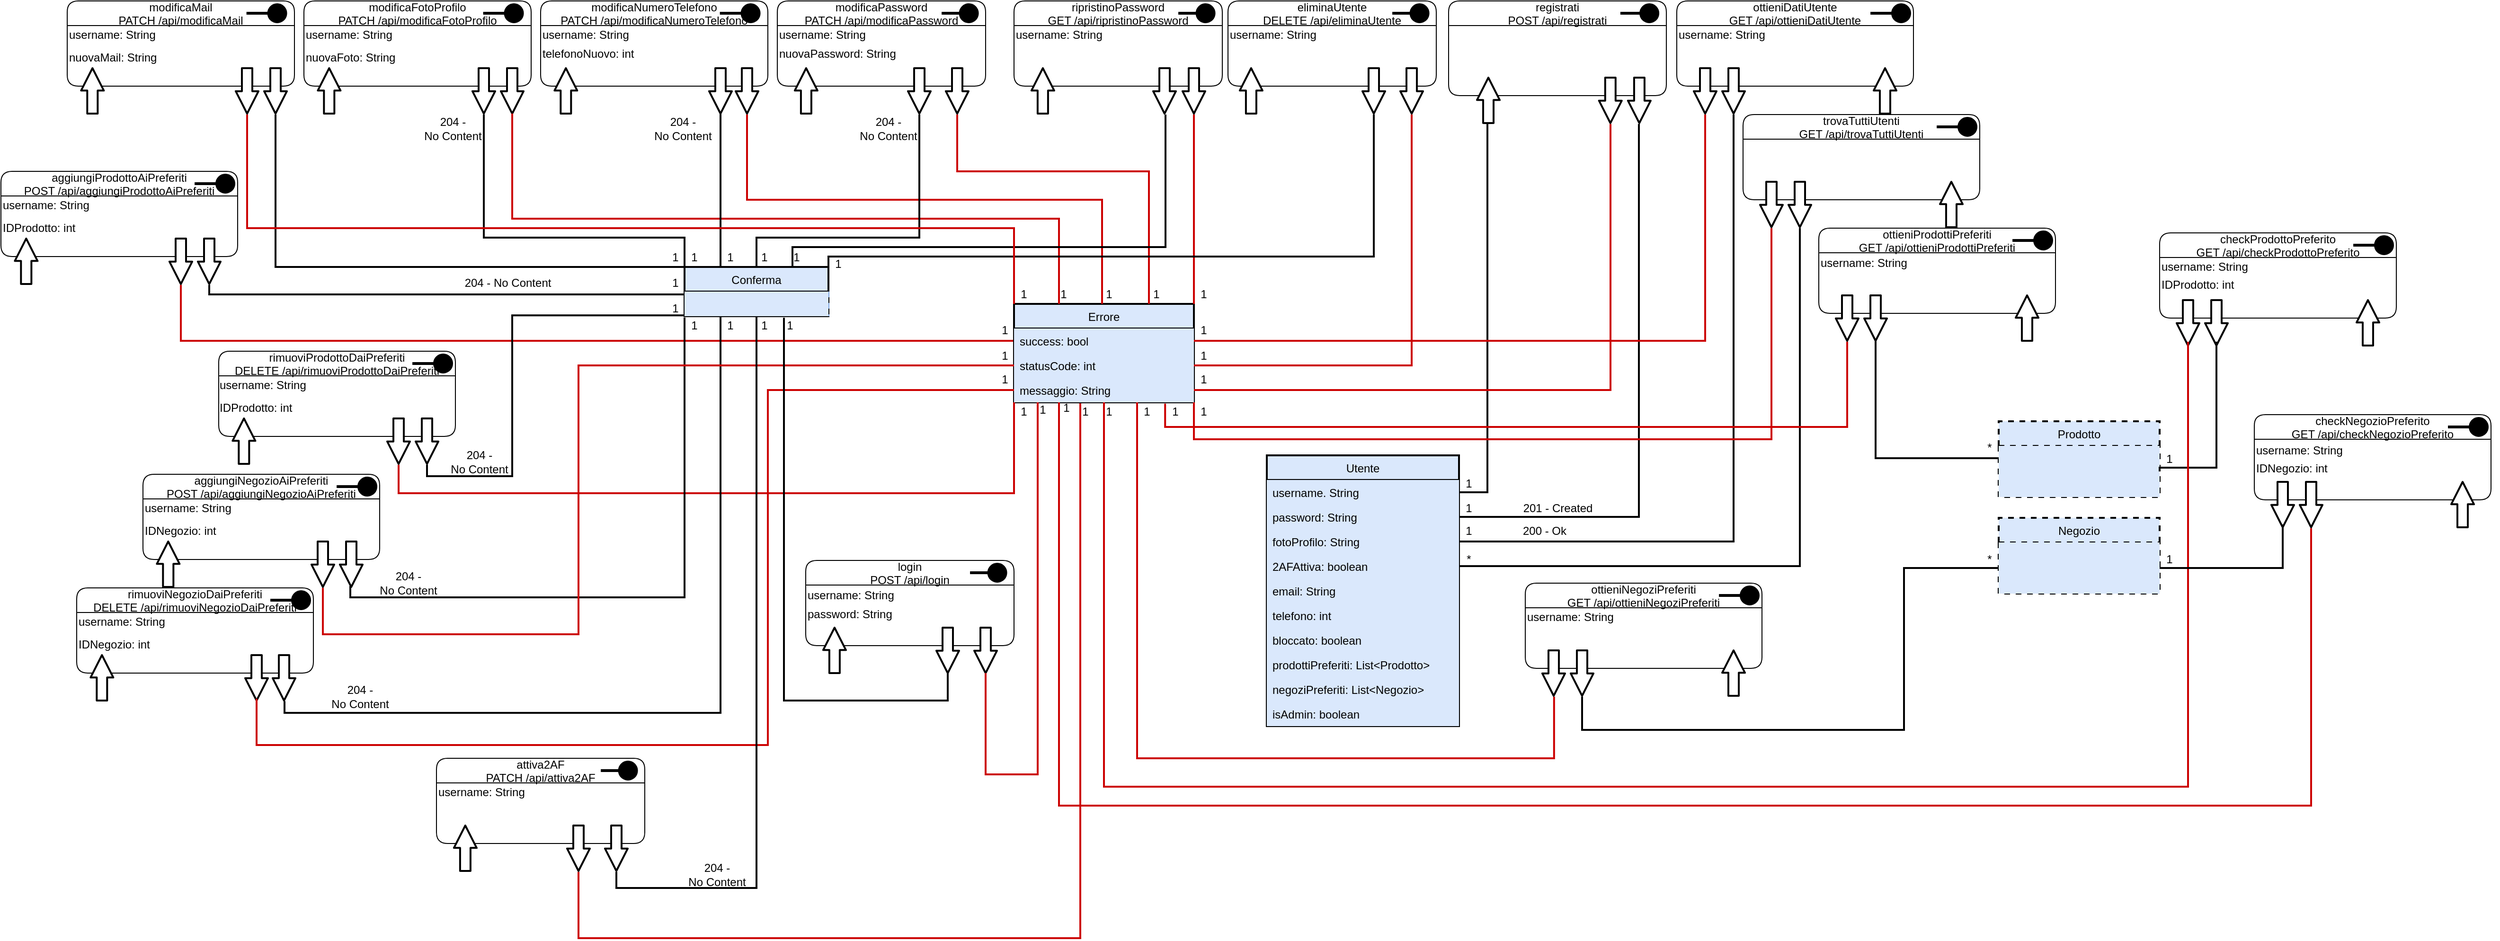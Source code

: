 <mxfile version="14.6.13" type="device"><diagram name="Page-1" id="efa7a0a1-bf9b-a30e-e6df-94a7791c09e9"><mxGraphModel dx="3200" dy="1174" grid="1" gridSize="10" guides="1" tooltips="1" connect="1" arrows="1" fold="1" page="1" pageScale="1" pageWidth="826" pageHeight="1169" background="#ffffff" math="0" shadow="0"><root><mxCell id="0"/><mxCell id="1" parent="0"/><mxCell id="uqjgaTVG3SAcRJNr-vyV-13" value="Utente" style="swimlane;fontStyle=0;align=center;verticalAlign=top;childLayout=stackLayout;horizontal=1;startSize=26;horizontalStack=0;resizeParent=1;resizeLast=0;collapsible=1;marginBottom=0;rounded=0;shadow=0;strokeWidth=2;fillColor=#dae8fc;" parent="1" vertex="1"><mxGeometry x="867" y="810" width="203" height="286" as="geometry"><mxRectangle x="870" y="640" width="160" height="26" as="alternateBounds"/></mxGeometry></mxCell><mxCell id="uqjgaTVG3SAcRJNr-vyV-14" value="username. String" style="text;align=left;verticalAlign=top;spacingLeft=4;spacingRight=4;overflow=hidden;rotatable=0;points=[[0,0.5],[1,0.5]];portConstraint=eastwest;fillColor=#dae8fc;" parent="uqjgaTVG3SAcRJNr-vyV-13" vertex="1"><mxGeometry y="26" width="203" height="26" as="geometry"/></mxCell><mxCell id="uqjgaTVG3SAcRJNr-vyV-15" value="password: String" style="text;align=left;verticalAlign=top;spacingLeft=4;spacingRight=4;overflow=hidden;rotatable=0;points=[[0,0.5],[1,0.5]];portConstraint=eastwest;rounded=0;shadow=0;html=0;fillColor=#dae8fc;" parent="uqjgaTVG3SAcRJNr-vyV-13" vertex="1"><mxGeometry y="52" width="203" height="26" as="geometry"/></mxCell><mxCell id="uqjgaTVG3SAcRJNr-vyV-16" value="fotoProfilo: String" style="text;align=left;verticalAlign=top;spacingLeft=4;spacingRight=4;overflow=hidden;rotatable=0;points=[[0,0.5],[1,0.5]];portConstraint=eastwest;rounded=0;shadow=0;html=0;fillColor=#dae8fc;" parent="uqjgaTVG3SAcRJNr-vyV-13" vertex="1"><mxGeometry y="78" width="203" height="26" as="geometry"/></mxCell><mxCell id="uqjgaTVG3SAcRJNr-vyV-17" value="2AFAttiva: boolean" style="text;align=left;verticalAlign=top;spacingLeft=4;spacingRight=4;overflow=hidden;rotatable=0;points=[[0,0.5],[1,0.5]];portConstraint=eastwest;rounded=0;shadow=0;html=0;fillColor=#dae8fc;" parent="uqjgaTVG3SAcRJNr-vyV-13" vertex="1"><mxGeometry y="104" width="203" height="26" as="geometry"/></mxCell><mxCell id="YFoO6ORFEUp5DhpsUJtH-15" value="email: String" style="text;align=left;verticalAlign=top;spacingLeft=4;spacingRight=4;overflow=hidden;rotatable=0;points=[[0,0.5],[1,0.5]];portConstraint=eastwest;rounded=0;shadow=0;html=0;fillColor=#dae8fc;" parent="uqjgaTVG3SAcRJNr-vyV-13" vertex="1"><mxGeometry y="130" width="203" height="26" as="geometry"/></mxCell><mxCell id="YFoO6ORFEUp5DhpsUJtH-16" value="telefono: int" style="text;align=left;verticalAlign=top;spacingLeft=4;spacingRight=4;overflow=hidden;rotatable=0;points=[[0,0.5],[1,0.5]];portConstraint=eastwest;rounded=0;shadow=0;html=0;fillColor=#dae8fc;" parent="uqjgaTVG3SAcRJNr-vyV-13" vertex="1"><mxGeometry y="156" width="203" height="26" as="geometry"/></mxCell><mxCell id="FuiZNMPj8fab7yZKnnJT-1" value="bloccato: boolean" style="text;align=left;verticalAlign=top;spacingLeft=4;spacingRight=4;overflow=hidden;rotatable=0;points=[[0,0.5],[1,0.5]];portConstraint=eastwest;rounded=0;shadow=0;html=0;fillColor=#dae8fc;" parent="uqjgaTVG3SAcRJNr-vyV-13" vertex="1"><mxGeometry y="182" width="203" height="26" as="geometry"/></mxCell><mxCell id="FuiZNMPj8fab7yZKnnJT-2" value="prodottiPreferiti: List&lt;Prodotto&gt;" style="text;align=left;verticalAlign=top;spacingLeft=4;spacingRight=4;overflow=hidden;rotatable=0;points=[[0,0.5],[1,0.5]];portConstraint=eastwest;rounded=0;shadow=0;html=0;fillColor=#dae8fc;" parent="uqjgaTVG3SAcRJNr-vyV-13" vertex="1"><mxGeometry y="208" width="203" height="26" as="geometry"/></mxCell><mxCell id="FuiZNMPj8fab7yZKnnJT-3" value="negoziPreferiti: List&lt;Negozio&gt;" style="text;align=left;verticalAlign=top;spacingLeft=4;spacingRight=4;overflow=hidden;rotatable=0;points=[[0,0.5],[1,0.5]];portConstraint=eastwest;rounded=0;shadow=0;html=0;fillColor=#dae8fc;" parent="uqjgaTVG3SAcRJNr-vyV-13" vertex="1"><mxGeometry y="234" width="203" height="26" as="geometry"/></mxCell><mxCell id="FuiZNMPj8fab7yZKnnJT-4" value="isAdmin: boolean" style="text;align=left;verticalAlign=top;spacingLeft=4;spacingRight=4;overflow=hidden;rotatable=0;points=[[0,0.5],[1,0.5]];portConstraint=eastwest;rounded=0;shadow=0;html=0;fillColor=#dae8fc;" parent="uqjgaTVG3SAcRJNr-vyV-13" vertex="1"><mxGeometry y="260" width="203" height="26" as="geometry"/></mxCell><mxCell id="uqjgaTVG3SAcRJNr-vyV-42" value="Errore" style="swimlane;fontStyle=0;align=center;verticalAlign=top;childLayout=stackLayout;horizontal=1;startSize=26;horizontalStack=0;resizeParent=1;resizeLast=0;collapsible=1;marginBottom=0;rounded=0;shadow=0;strokeWidth=2;fillColor=#dae8fc;" parent="1" vertex="1"><mxGeometry x="600" y="650" width="190" height="104" as="geometry"><mxRectangle x="870" y="590" width="160" height="26" as="alternateBounds"/></mxGeometry></mxCell><mxCell id="uqjgaTVG3SAcRJNr-vyV-43" value="success: bool" style="text;align=left;verticalAlign=top;spacingLeft=4;spacingRight=4;overflow=hidden;rotatable=0;points=[[0,0.5],[1,0.5]];portConstraint=eastwest;fillColor=#dae8fc;" parent="uqjgaTVG3SAcRJNr-vyV-42" vertex="1"><mxGeometry y="26" width="190" height="26" as="geometry"/></mxCell><mxCell id="uqjgaTVG3SAcRJNr-vyV-44" value="statusCode: int" style="text;align=left;verticalAlign=top;spacingLeft=4;spacingRight=4;overflow=hidden;rotatable=0;points=[[0,0.5],[1,0.5]];portConstraint=eastwest;rounded=0;shadow=0;html=0;fillColor=#dae8fc;" parent="uqjgaTVG3SAcRJNr-vyV-42" vertex="1"><mxGeometry y="52" width="190" height="26" as="geometry"/></mxCell><mxCell id="uqjgaTVG3SAcRJNr-vyV-45" value="messaggio: String" style="text;align=left;verticalAlign=top;spacingLeft=4;spacingRight=4;overflow=hidden;rotatable=0;points=[[0,0.5],[1,0.5]];portConstraint=eastwest;rounded=0;shadow=0;html=0;fillColor=#dae8fc;" parent="uqjgaTVG3SAcRJNr-vyV-42" vertex="1"><mxGeometry y="78" width="190" height="26" as="geometry"/></mxCell><mxCell id="uqjgaTVG3SAcRJNr-vyV-80" value="" style="group" parent="1" vertex="1" connectable="0"><mxGeometry x="826" y="330" width="220" height="120" as="geometry"/></mxCell><mxCell id="uqjgaTVG3SAcRJNr-vyV-81" value="eliminaUtente&#10;DELETE /api/eliminaUtente" style="swimlane;fontStyle=0;childLayout=stackLayout;horizontal=1;startSize=26;fillColor=none;horizontalStack=0;resizeParent=1;resizeParentMax=0;resizeLast=0;collapsible=1;marginBottom=0;rounded=1;" parent="uqjgaTVG3SAcRJNr-vyV-80" vertex="1"><mxGeometry width="220" height="90" as="geometry"/></mxCell><mxCell id="uqjgaTVG3SAcRJNr-vyV-82" value="" style="html=1;verticalAlign=bottom;startArrow=circle;startFill=1;endArrow=none;startSize=6;endSize=8;endFill=0;strokeWidth=3;targetPerimeterSpacing=1;jumpSize=7;" parent="uqjgaTVG3SAcRJNr-vyV-80" edge="1"><mxGeometry width="80" relative="1" as="geometry"><mxPoint x="214.296" y="13" as="sourcePoint"/><mxPoint x="173.556" y="13" as="targetPoint"/></mxGeometry></mxCell><mxCell id="uqjgaTVG3SAcRJNr-vyV-83" value="" style="shape=flexArrow;endArrow=classic;html=1;targetPerimeterSpacing=1;strokeWidth=2;endWidth=11.034;endSize=7.228;fillColor=#ffffff;" parent="uqjgaTVG3SAcRJNr-vyV-80" edge="1"><mxGeometry width="50" height="50" relative="1" as="geometry"><mxPoint x="24.444" y="120" as="sourcePoint"/><mxPoint x="24.444" y="70" as="targetPoint"/></mxGeometry></mxCell><mxCell id="uqjgaTVG3SAcRJNr-vyV-84" value="" style="shape=flexArrow;endArrow=classic;html=1;targetPerimeterSpacing=1;strokeWidth=2;endWidth=11.034;endSize=7.228;fillColor=#ffffff;" parent="uqjgaTVG3SAcRJNr-vyV-80" edge="1"><mxGeometry width="50" height="50" relative="1" as="geometry"><mxPoint x="194" y="70" as="sourcePoint"/><mxPoint x="194" y="120" as="targetPoint"/></mxGeometry></mxCell><mxCell id="uqjgaTVG3SAcRJNr-vyV-85" value="" style="shape=flexArrow;endArrow=classic;html=1;targetPerimeterSpacing=1;strokeWidth=2;endWidth=11.034;endSize=7.228;fillColor=#ffffff;rounded=1;" parent="uqjgaTVG3SAcRJNr-vyV-80" edge="1"><mxGeometry width="50" height="50" relative="1" as="geometry"><mxPoint x="154.001" y="70.0" as="sourcePoint"/><mxPoint x="154.001" y="120" as="targetPoint"/></mxGeometry></mxCell><mxCell id="uqjgaTVG3SAcRJNr-vyV-86" value="username: String" style="text;html=1;align=left;verticalAlign=middle;resizable=0;points=[];autosize=1;strokeColor=none;" parent="1" vertex="1"><mxGeometry x="826" y="356" width="110" height="20" as="geometry"/></mxCell><mxCell id="uqjgaTVG3SAcRJNr-vyV-89" value="Conferma" style="swimlane;fontStyle=0;align=center;verticalAlign=top;childLayout=stackLayout;horizontal=1;startSize=26;horizontalStack=0;resizeParent=1;resizeLast=0;collapsible=1;marginBottom=0;rounded=0;shadow=0;strokeWidth=2;fillColor=#dae8fc;swimlaneFillColor=none;separatorColor=#7EA6E0;noLabel=0;portConstraintRotation=0;" parent="1" vertex="1"><mxGeometry x="252" y="611" width="152" height="52" as="geometry"><mxRectangle x="1140" y="536" width="160" height="26" as="alternateBounds"/></mxGeometry></mxCell><mxCell id="uqjgaTVG3SAcRJNr-vyV-93" value="" style="text;align=left;verticalAlign=top;spacingLeft=4;spacingRight=4;overflow=hidden;rotatable=0;points=[[0,0.5],[1,0.5]];portConstraint=eastwest;rounded=0;shadow=0;html=0;fillColor=#dae8fc;" parent="uqjgaTVG3SAcRJNr-vyV-89" vertex="1"><mxGeometry y="26" width="152" height="26" as="geometry"/></mxCell><mxCell id="uqjgaTVG3SAcRJNr-vyV-94" value="" style="endArrow=none;html=1;targetPerimeterSpacing=1;strokeWidth=2;fillColor=#f8cecc;edgeStyle=orthogonalEdgeStyle;rounded=0;entryX=1;entryY=0.5;entryDx=0;entryDy=0;endFill=0;strokeColor=#CC0000;" parent="1" target="uqjgaTVG3SAcRJNr-vyV-44" edge="1"><mxGeometry width="50" height="50" relative="1" as="geometry"><mxPoint x="1020" y="450" as="sourcePoint"/><mxPoint x="1165" y="508" as="targetPoint"/><Array as="points"><mxPoint x="1020" y="715"/></Array></mxGeometry></mxCell><mxCell id="uqjgaTVG3SAcRJNr-vyV-98" value="" style="group" parent="1" vertex="1" connectable="0"><mxGeometry x="1059" y="330" width="230" height="120" as="geometry"/></mxCell><mxCell id="uqjgaTVG3SAcRJNr-vyV-99" value="registrati&#10;POST /api/registrati" style="swimlane;fontStyle=0;childLayout=stackLayout;horizontal=1;startSize=26;fillColor=none;horizontalStack=0;resizeParent=1;resizeParentMax=0;resizeLast=0;collapsible=1;marginBottom=0;rounded=1;" parent="uqjgaTVG3SAcRJNr-vyV-98" vertex="1"><mxGeometry width="230" height="100" as="geometry"/></mxCell><mxCell id="uqjgaTVG3SAcRJNr-vyV-103" value="" style="shape=flexArrow;endArrow=classic;html=1;targetPerimeterSpacing=1;strokeWidth=2;endWidth=11.034;endSize=7.228;fillColor=#ffffff;rounded=1;" parent="uqjgaTVG3SAcRJNr-vyV-99" edge="1"><mxGeometry width="50" height="50" relative="1" as="geometry"><mxPoint x="170.889" y="80.0" as="sourcePoint"/><mxPoint x="170.889" y="130" as="targetPoint"/></mxGeometry></mxCell><mxCell id="uqjgaTVG3SAcRJNr-vyV-102" value="" style="shape=flexArrow;endArrow=classic;html=1;targetPerimeterSpacing=1;strokeWidth=2;endWidth=11.034;endSize=7.228;fillColor=#ffffff;" parent="uqjgaTVG3SAcRJNr-vyV-99" edge="1"><mxGeometry width="50" height="50" relative="1" as="geometry"><mxPoint x="201.444" y="80" as="sourcePoint"/><mxPoint x="201.444" y="130" as="targetPoint"/></mxGeometry></mxCell><mxCell id="uqjgaTVG3SAcRJNr-vyV-101" value="" style="shape=flexArrow;endArrow=classic;html=1;targetPerimeterSpacing=1;strokeWidth=2;endWidth=11.034;endSize=7.228;fillColor=#ffffff;" parent="uqjgaTVG3SAcRJNr-vyV-99" edge="1"><mxGeometry width="50" height="50" relative="1" as="geometry"><mxPoint x="42.004" y="130" as="sourcePoint"/><mxPoint x="42.004" y="80" as="targetPoint"/></mxGeometry></mxCell><mxCell id="uqjgaTVG3SAcRJNr-vyV-100" value="" style="html=1;verticalAlign=bottom;startArrow=circle;startFill=1;endArrow=none;startSize=6;endSize=8;endFill=0;strokeWidth=3;targetPerimeterSpacing=1;jumpSize=7;" parent="uqjgaTVG3SAcRJNr-vyV-98" edge="1"><mxGeometry width="80" relative="1" as="geometry"><mxPoint x="224.037" y="13" as="sourcePoint"/><mxPoint x="181.444" y="13" as="targetPoint"/></mxGeometry></mxCell><mxCell id="uqjgaTVG3SAcRJNr-vyV-108" style="edgeStyle=orthogonalEdgeStyle;rounded=0;jumpSize=7;orthogonalLoop=1;jettySize=auto;html=1;endArrow=none;endFill=0;targetPerimeterSpacing=1;strokeWidth=2;fillColor=#ffffff;exitX=1;exitY=0.5;exitDx=0;exitDy=0;" parent="1" source="uqjgaTVG3SAcRJNr-vyV-14" edge="1"><mxGeometry relative="1" as="geometry"><mxPoint x="1100" y="460" as="targetPoint"/><mxPoint x="1060" y="708" as="sourcePoint"/><Array as="points"><mxPoint x="1100" y="849"/></Array></mxGeometry></mxCell><mxCell id="uqjgaTVG3SAcRJNr-vyV-109" value="1" style="text;html=1;align=center;verticalAlign=middle;resizable=0;points=[];autosize=1;strokeColor=none;" parent="1" vertex="1"><mxGeometry x="1070" y="830" width="20" height="20" as="geometry"/></mxCell><mxCell id="uqjgaTVG3SAcRJNr-vyV-112" value="201 - Created" style="text;html=1;align=center;verticalAlign=middle;resizable=0;points=[];autosize=1;strokeColor=none;fillColor=#ffffff;" parent="1" vertex="1"><mxGeometry x="1129" y="856" width="90" height="20" as="geometry"/></mxCell><mxCell id="uqjgaTVG3SAcRJNr-vyV-113" value="1" style="text;html=1;align=center;verticalAlign=middle;resizable=0;points=[];autosize=1;strokeColor=none;" parent="1" vertex="1"><mxGeometry x="1070" y="856" width="20" height="20" as="geometry"/></mxCell><mxCell id="uqjgaTVG3SAcRJNr-vyV-115" style="edgeStyle=orthogonalEdgeStyle;rounded=0;jumpSize=7;orthogonalLoop=1;jettySize=auto;html=1;endArrow=none;endFill=0;targetPerimeterSpacing=1;strokeWidth=2;fillColor=#f8cecc;exitX=1;exitY=0.5;exitDx=0;exitDy=0;strokeColor=#CC0000;" parent="1" source="uqjgaTVG3SAcRJNr-vyV-45" edge="1"><mxGeometry relative="1" as="geometry"><mxPoint x="1230" y="460" as="targetPoint"/><mxPoint x="1080" y="609" as="sourcePoint"/><Array as="points"><mxPoint x="1230" y="741"/><mxPoint x="1230" y="460"/></Array></mxGeometry></mxCell><mxCell id="YFoO6ORFEUp5DhpsUJtH-45" style="edgeStyle=orthogonalEdgeStyle;rounded=0;jumpSize=7;orthogonalLoop=1;jettySize=auto;html=1;endArrow=none;endFill=0;targetPerimeterSpacing=1;strokeWidth=2;fillColor=#ffffff;exitX=1;exitY=0.5;exitDx=0;exitDy=0;" parent="1" source="uqjgaTVG3SAcRJNr-vyV-15" edge="1"><mxGeometry relative="1" as="geometry"><mxPoint x="1260" y="460" as="targetPoint"/><mxPoint x="1130" y="737.008" as="sourcePoint"/><Array as="points"><mxPoint x="1260" y="875"/></Array></mxGeometry></mxCell><mxCell id="B47zHpZeq-gsEh7ucnYr-2" value="" style="group" parent="1" vertex="1" connectable="0"><mxGeometry x="600" y="330" width="220" height="120" as="geometry"/></mxCell><mxCell id="B47zHpZeq-gsEh7ucnYr-3" value="ripristinoPassword&#10;GET /api/ripristinoPassword" style="swimlane;fontStyle=0;childLayout=stackLayout;horizontal=1;startSize=26;fillColor=none;horizontalStack=0;resizeParent=1;resizeParentMax=0;resizeLast=0;collapsible=1;marginBottom=0;rounded=1;" parent="B47zHpZeq-gsEh7ucnYr-2" vertex="1"><mxGeometry width="220" height="90" as="geometry"/></mxCell><mxCell id="B47zHpZeq-gsEh7ucnYr-7" value="" style="shape=flexArrow;endArrow=classic;html=1;targetPerimeterSpacing=1;strokeWidth=2;endWidth=11.034;endSize=7.228;fillColor=#ffffff;rounded=1;" parent="B47zHpZeq-gsEh7ucnYr-3" edge="1"><mxGeometry width="50" height="50" relative="1" as="geometry"><mxPoint x="159.001" y="70.0" as="sourcePoint"/><mxPoint x="159.001" y="120" as="targetPoint"/></mxGeometry></mxCell><mxCell id="B47zHpZeq-gsEh7ucnYr-6" value="" style="shape=flexArrow;endArrow=classic;html=1;targetPerimeterSpacing=1;strokeWidth=2;endWidth=11.034;endSize=7.228;fillColor=#ffffff;" parent="B47zHpZeq-gsEh7ucnYr-3" edge="1"><mxGeometry width="50" height="50" relative="1" as="geometry"><mxPoint x="190" y="70" as="sourcePoint"/><mxPoint x="190" y="120" as="targetPoint"/></mxGeometry></mxCell><mxCell id="B47zHpZeq-gsEh7ucnYr-4" value="" style="html=1;verticalAlign=bottom;startArrow=circle;startFill=1;endArrow=none;startSize=6;endSize=8;endFill=0;strokeWidth=3;targetPerimeterSpacing=1;jumpSize=7;" parent="B47zHpZeq-gsEh7ucnYr-2" edge="1"><mxGeometry width="80" relative="1" as="geometry"><mxPoint x="214.296" y="13" as="sourcePoint"/><mxPoint x="173.556" y="13" as="targetPoint"/></mxGeometry></mxCell><mxCell id="B47zHpZeq-gsEh7ucnYr-5" value="" style="shape=flexArrow;endArrow=classic;html=1;targetPerimeterSpacing=1;strokeWidth=2;endWidth=11.034;endSize=7.228;fillColor=#ffffff;" parent="B47zHpZeq-gsEh7ucnYr-2" edge="1"><mxGeometry width="50" height="50" relative="1" as="geometry"><mxPoint x="30.444" y="120" as="sourcePoint"/><mxPoint x="30.444" y="70" as="targetPoint"/></mxGeometry></mxCell><mxCell id="B47zHpZeq-gsEh7ucnYr-14" value="1" style="text;html=1;align=center;verticalAlign=middle;resizable=0;points=[];autosize=1;strokeColor=none;" parent="1" vertex="1"><mxGeometry x="740" y="630" width="20" height="20" as="geometry"/></mxCell><mxCell id="B47zHpZeq-gsEh7ucnYr-16" value="username: String" style="text;html=1;align=left;verticalAlign=middle;resizable=0;points=[];autosize=1;strokeColor=none;" parent="1" vertex="1"><mxGeometry x="600" y="356" width="110" height="20" as="geometry"/></mxCell><mxCell id="B47zHpZeq-gsEh7ucnYr-19" value="" style="group" parent="1" vertex="1" connectable="0"><mxGeometry x="350" y="330" width="220" height="120" as="geometry"/></mxCell><mxCell id="B47zHpZeq-gsEh7ucnYr-20" value="modificaPassword&#10;PATCH /api/modificaPassword" style="swimlane;fontStyle=0;childLayout=stackLayout;horizontal=1;startSize=26;fillColor=none;horizontalStack=0;resizeParent=1;resizeParentMax=0;resizeLast=0;collapsible=1;marginBottom=0;rounded=1;" parent="B47zHpZeq-gsEh7ucnYr-19" vertex="1"><mxGeometry width="220" height="90" as="geometry"/></mxCell><mxCell id="B47zHpZeq-gsEh7ucnYr-21" value="" style="shape=flexArrow;endArrow=classic;html=1;targetPerimeterSpacing=1;strokeWidth=2;endWidth=11.034;endSize=7.228;fillColor=#ffffff;rounded=1;" parent="B47zHpZeq-gsEh7ucnYr-20" edge="1"><mxGeometry width="50" height="50" relative="1" as="geometry"><mxPoint x="150.001" y="70.0" as="sourcePoint"/><mxPoint x="150.001" y="120" as="targetPoint"/></mxGeometry></mxCell><mxCell id="B47zHpZeq-gsEh7ucnYr-22" value="" style="shape=flexArrow;endArrow=classic;html=1;targetPerimeterSpacing=1;strokeWidth=2;endWidth=11.034;endSize=7.228;fillColor=#ffffff;" parent="B47zHpZeq-gsEh7ucnYr-20" edge="1"><mxGeometry width="50" height="50" relative="1" as="geometry"><mxPoint x="190" y="70" as="sourcePoint"/><mxPoint x="190" y="120" as="targetPoint"/></mxGeometry></mxCell><mxCell id="B47zHpZeq-gsEh7ucnYr-23" value="" style="html=1;verticalAlign=bottom;startArrow=circle;startFill=1;endArrow=none;startSize=6;endSize=8;endFill=0;strokeWidth=3;targetPerimeterSpacing=1;jumpSize=7;" parent="B47zHpZeq-gsEh7ucnYr-19" edge="1"><mxGeometry width="80" relative="1" as="geometry"><mxPoint x="214.296" y="13" as="sourcePoint"/><mxPoint x="173.556" y="13" as="targetPoint"/></mxGeometry></mxCell><mxCell id="B47zHpZeq-gsEh7ucnYr-24" value="" style="shape=flexArrow;endArrow=classic;html=1;targetPerimeterSpacing=1;strokeWidth=2;endWidth=11.034;endSize=7.228;fillColor=#ffffff;" parent="B47zHpZeq-gsEh7ucnYr-19" edge="1"><mxGeometry width="50" height="50" relative="1" as="geometry"><mxPoint x="30.444" y="120" as="sourcePoint"/><mxPoint x="30.444" y="70" as="targetPoint"/></mxGeometry></mxCell><mxCell id="B47zHpZeq-gsEh7ucnYr-25" value="username: String" style="text;html=1;align=left;verticalAlign=middle;resizable=0;points=[];autosize=1;strokeColor=none;" parent="1" vertex="1"><mxGeometry x="350" y="356" width="110" height="20" as="geometry"/></mxCell><mxCell id="B47zHpZeq-gsEh7ucnYr-26" value="nuovaPassword: String" style="text;html=1;align=left;verticalAlign=middle;resizable=0;points=[];autosize=1;strokeColor=none;" parent="1" vertex="1"><mxGeometry x="350" y="376" width="140" height="20" as="geometry"/></mxCell><mxCell id="B47zHpZeq-gsEh7ucnYr-30" value="" style="endArrow=none;html=1;targetPerimeterSpacing=1;strokeWidth=2;fillColor=#f8cecc;edgeStyle=orthogonalEdgeStyle;rounded=0;endFill=0;entryX=0.75;entryY=0;entryDx=0;entryDy=0;strokeColor=#CC0000;" parent="1" target="uqjgaTVG3SAcRJNr-vyV-42" edge="1"><mxGeometry width="50" height="50" relative="1" as="geometry"><mxPoint x="540" y="450" as="sourcePoint"/><mxPoint x="850" y="630" as="targetPoint"/><Array as="points"><mxPoint x="540" y="510"/><mxPoint x="743" y="510"/></Array></mxGeometry></mxCell><mxCell id="B47zHpZeq-gsEh7ucnYr-31" value="1" style="text;html=1;align=center;verticalAlign=middle;resizable=0;points=[];autosize=1;strokeColor=none;" parent="1" vertex="1"><mxGeometry x="790" y="630" width="20" height="20" as="geometry"/></mxCell><mxCell id="B47zHpZeq-gsEh7ucnYr-32" value="" style="group" parent="1" vertex="1" connectable="0"><mxGeometry x="100" y="330" width="240" height="120" as="geometry"/></mxCell><mxCell id="B47zHpZeq-gsEh7ucnYr-33" value="modificaNumeroTelefono&#10;PATCH /api/modificaNumeroTelefono" style="swimlane;fontStyle=0;childLayout=stackLayout;horizontal=1;startSize=26;fillColor=none;horizontalStack=0;resizeParent=1;resizeParentMax=0;resizeLast=0;collapsible=1;marginBottom=0;rounded=1;" parent="B47zHpZeq-gsEh7ucnYr-32" vertex="1"><mxGeometry width="240.0" height="90" as="geometry"/></mxCell><mxCell id="B47zHpZeq-gsEh7ucnYr-34" value="" style="html=1;verticalAlign=bottom;startArrow=circle;startFill=1;endArrow=none;startSize=6;endSize=8;endFill=0;strokeWidth=3;targetPerimeterSpacing=1;jumpSize=7;" parent="B47zHpZeq-gsEh7ucnYr-32" edge="1"><mxGeometry width="80" relative="1" as="geometry"><mxPoint x="233.778" y="13" as="sourcePoint"/><mxPoint x="189.333" y="13" as="targetPoint"/></mxGeometry></mxCell><mxCell id="B47zHpZeq-gsEh7ucnYr-35" value="" style="shape=flexArrow;endArrow=classic;html=1;targetPerimeterSpacing=1;strokeWidth=2;endWidth=11.034;endSize=7.228;fillColor=#ffffff;" parent="B47zHpZeq-gsEh7ucnYr-32" edge="1"><mxGeometry width="50" height="50" relative="1" as="geometry"><mxPoint x="26.667" y="120" as="sourcePoint"/><mxPoint x="26.667" y="70" as="targetPoint"/></mxGeometry></mxCell><mxCell id="B47zHpZeq-gsEh7ucnYr-36" value="" style="shape=flexArrow;endArrow=classic;html=1;targetPerimeterSpacing=1;strokeWidth=2;endWidth=11.034;endSize=7.228;fillColor=#ffffff;" parent="B47zHpZeq-gsEh7ucnYr-32" edge="1"><mxGeometry width="50" height="50" relative="1" as="geometry"><mxPoint x="218.003" y="70" as="sourcePoint"/><mxPoint x="218.003" y="120" as="targetPoint"/></mxGeometry></mxCell><mxCell id="B47zHpZeq-gsEh7ucnYr-37" value="" style="shape=flexArrow;endArrow=classic;html=1;targetPerimeterSpacing=1;strokeWidth=2;endWidth=11.034;endSize=7.228;fillColor=#ffffff;rounded=1;" parent="B47zHpZeq-gsEh7ucnYr-32" edge="1"><mxGeometry width="50" height="50" relative="1" as="geometry"><mxPoint x="189.997" y="70.0" as="sourcePoint"/><mxPoint x="189.997" y="120" as="targetPoint"/></mxGeometry></mxCell><mxCell id="B47zHpZeq-gsEh7ucnYr-39" value="" style="endArrow=none;html=1;targetPerimeterSpacing=1;strokeWidth=2;fillColor=#f8cecc;edgeStyle=orthogonalEdgeStyle;rounded=0;endFill=0;entryX=0.5;entryY=0;entryDx=0;entryDy=0;strokeColor=#CC0000;" parent="1" edge="1"><mxGeometry width="50" height="50" relative="1" as="geometry"><mxPoint x="318" y="450" as="sourcePoint"/><mxPoint x="693" y="650" as="targetPoint"/><Array as="points"><mxPoint x="318" y="540"/><mxPoint x="693" y="540"/></Array></mxGeometry></mxCell><mxCell id="B47zHpZeq-gsEh7ucnYr-40" value="1" style="text;html=1;align=center;verticalAlign=middle;resizable=0;points=[];autosize=1;strokeColor=none;" parent="1" vertex="1"><mxGeometry x="790" y="695" width="20" height="20" as="geometry"/></mxCell><mxCell id="FuiZNMPj8fab7yZKnnJT-10" value="username: String" style="text;html=1;align=left;verticalAlign=middle;resizable=0;points=[];autosize=1;strokeColor=none;" parent="1" vertex="1"><mxGeometry x="100" y="356" width="110" height="20" as="geometry"/></mxCell><mxCell id="FuiZNMPj8fab7yZKnnJT-11" value="telefonoNuovo: int" style="text;html=1;align=left;verticalAlign=middle;resizable=0;points=[];autosize=1;strokeColor=none;" parent="1" vertex="1"><mxGeometry x="100" y="376" width="110" height="20" as="geometry"/></mxCell><mxCell id="FuiZNMPj8fab7yZKnnJT-12" value="" style="group" parent="1" vertex="1" connectable="0"><mxGeometry x="-150" y="330" width="240" height="120" as="geometry"/></mxCell><mxCell id="FuiZNMPj8fab7yZKnnJT-13" value="modificaFotoProfilo&#10;PATCH /api/modificaFotoProfilo" style="swimlane;fontStyle=0;childLayout=stackLayout;horizontal=1;startSize=26;fillColor=none;horizontalStack=0;resizeParent=1;resizeParentMax=0;resizeLast=0;collapsible=1;marginBottom=0;rounded=1;" parent="FuiZNMPj8fab7yZKnnJT-12" vertex="1"><mxGeometry width="240.0" height="90" as="geometry"/></mxCell><mxCell id="FuiZNMPj8fab7yZKnnJT-14" value="" style="html=1;verticalAlign=bottom;startArrow=circle;startFill=1;endArrow=none;startSize=6;endSize=8;endFill=0;strokeWidth=3;targetPerimeterSpacing=1;jumpSize=7;" parent="FuiZNMPj8fab7yZKnnJT-12" edge="1"><mxGeometry width="80" relative="1" as="geometry"><mxPoint x="233.778" y="13" as="sourcePoint"/><mxPoint x="189.333" y="13" as="targetPoint"/></mxGeometry></mxCell><mxCell id="FuiZNMPj8fab7yZKnnJT-15" value="" style="shape=flexArrow;endArrow=classic;html=1;targetPerimeterSpacing=1;strokeWidth=2;endWidth=11.034;endSize=7.228;fillColor=#ffffff;" parent="FuiZNMPj8fab7yZKnnJT-12" edge="1"><mxGeometry width="50" height="50" relative="1" as="geometry"><mxPoint x="26.667" y="120" as="sourcePoint"/><mxPoint x="26.667" y="70" as="targetPoint"/></mxGeometry></mxCell><mxCell id="FuiZNMPj8fab7yZKnnJT-16" value="" style="shape=flexArrow;endArrow=classic;html=1;targetPerimeterSpacing=1;strokeWidth=2;endWidth=11.034;endSize=7.228;fillColor=#ffffff;" parent="FuiZNMPj8fab7yZKnnJT-12" edge="1"><mxGeometry width="50" height="50" relative="1" as="geometry"><mxPoint x="220.003" y="70" as="sourcePoint"/><mxPoint x="220.003" y="120" as="targetPoint"/></mxGeometry></mxCell><mxCell id="FuiZNMPj8fab7yZKnnJT-17" value="" style="shape=flexArrow;endArrow=classic;html=1;targetPerimeterSpacing=1;strokeWidth=2;endWidth=11.034;endSize=7.228;fillColor=#ffffff;rounded=1;" parent="FuiZNMPj8fab7yZKnnJT-12" edge="1"><mxGeometry width="50" height="50" relative="1" as="geometry"><mxPoint x="189.997" y="70.0" as="sourcePoint"/><mxPoint x="189.997" y="120" as="targetPoint"/></mxGeometry></mxCell><mxCell id="FuiZNMPj8fab7yZKnnJT-18" value="username: String" style="text;html=1;align=left;verticalAlign=middle;resizable=0;points=[];autosize=1;strokeColor=none;" parent="1" vertex="1"><mxGeometry x="-150" y="356" width="110" height="20" as="geometry"/></mxCell><mxCell id="FuiZNMPj8fab7yZKnnJT-19" value="nuovaFoto: String" style="text;html=1;align=left;verticalAlign=middle;resizable=0;points=[];autosize=1;strokeColor=none;" parent="1" vertex="1"><mxGeometry x="-150" y="380" width="110" height="20" as="geometry"/></mxCell><mxCell id="FuiZNMPj8fab7yZKnnJT-23" value="" style="endArrow=none;html=1;targetPerimeterSpacing=1;strokeWidth=2;fillColor=#f8cecc;edgeStyle=orthogonalEdgeStyle;rounded=0;endFill=0;entryX=1;entryY=0;entryDx=0;entryDy=0;strokeColor=#CC0000;" parent="1" target="uqjgaTVG3SAcRJNr-vyV-42" edge="1"><mxGeometry width="50" height="50" relative="1" as="geometry"><mxPoint x="790" y="450" as="sourcePoint"/><mxPoint x="860" y="610" as="targetPoint"/><Array as="points"><mxPoint x="790" y="450"/></Array></mxGeometry></mxCell><mxCell id="FuiZNMPj8fab7yZKnnJT-25" value="" style="endArrow=none;html=1;targetPerimeterSpacing=1;strokeWidth=2;fillColor=#f8cecc;edgeStyle=orthogonalEdgeStyle;rounded=0;endFill=0;entryX=0.25;entryY=0;entryDx=0;entryDy=0;strokeColor=#CC0000;" parent="1" target="uqjgaTVG3SAcRJNr-vyV-42" edge="1"><mxGeometry width="50" height="50" relative="1" as="geometry"><mxPoint x="70" y="449" as="sourcePoint"/><mxPoint x="868" y="680.0" as="targetPoint"/><Array as="points"><mxPoint x="70" y="560"/><mxPoint x="648" y="560"/></Array></mxGeometry></mxCell><mxCell id="FuiZNMPj8fab7yZKnnJT-26" value="1" style="text;html=1;align=center;verticalAlign=middle;resizable=0;points=[];autosize=1;strokeColor=none;" parent="1" vertex="1"><mxGeometry x="790" y="720" width="20" height="20" as="geometry"/></mxCell><mxCell id="FuiZNMPj8fab7yZKnnJT-27" value="1" style="text;html=1;align=center;verticalAlign=middle;resizable=0;points=[];autosize=1;strokeColor=none;" parent="1" vertex="1"><mxGeometry x="690" y="630" width="20" height="20" as="geometry"/></mxCell><mxCell id="FuiZNMPj8fab7yZKnnJT-28" value="1" style="text;html=1;align=center;verticalAlign=middle;resizable=0;points=[];autosize=1;strokeColor=none;" parent="1" vertex="1"><mxGeometry x="642" y="630" width="20" height="20" as="geometry"/></mxCell><mxCell id="FuiZNMPj8fab7yZKnnJT-29" value="" style="endArrow=none;html=1;targetPerimeterSpacing=1;strokeWidth=2;fillColor=#ffffff;edgeStyle=orthogonalEdgeStyle;rounded=0;endFill=0;entryX=0;entryY=0;entryDx=0;entryDy=0;" parent="1" target="uqjgaTVG3SAcRJNr-vyV-89" edge="1"><mxGeometry width="50" height="50" relative="1" as="geometry"><mxPoint x="40" y="450" as="sourcePoint"/><mxPoint x="192.5" y="710" as="targetPoint"/><Array as="points"><mxPoint x="40" y="580"/><mxPoint x="252" y="580"/></Array></mxGeometry></mxCell><mxCell id="FuiZNMPj8fab7yZKnnJT-30" value="1" style="text;html=1;align=center;verticalAlign=middle;resizable=0;points=[];autosize=1;strokeColor=none;" parent="1" vertex="1"><mxGeometry x="252" y="591" width="20" height="20" as="geometry"/></mxCell><mxCell id="FuiZNMPj8fab7yZKnnJT-32" value="" style="endArrow=none;html=1;targetPerimeterSpacing=1;strokeWidth=2;fillColor=#ffffff;edgeStyle=orthogonalEdgeStyle;rounded=0;endFill=0;entryX=0.25;entryY=0;entryDx=0;entryDy=0;" parent="1" target="uqjgaTVG3SAcRJNr-vyV-89" edge="1"><mxGeometry width="50" height="50" relative="1" as="geometry"><mxPoint x="290" y="449" as="sourcePoint"/><mxPoint x="398" y="662" as="targetPoint"/><Array as="points"><mxPoint x="290" y="500"/><mxPoint x="290" y="500"/></Array></mxGeometry></mxCell><mxCell id="FuiZNMPj8fab7yZKnnJT-33" value="1" style="text;html=1;align=center;verticalAlign=middle;resizable=0;points=[];autosize=1;strokeColor=none;" parent="1" vertex="1"><mxGeometry x="290" y="591" width="20" height="20" as="geometry"/></mxCell><mxCell id="FuiZNMPj8fab7yZKnnJT-34" value="204 - &lt;br&gt;No Content" style="text;html=1;align=center;verticalAlign=middle;resizable=0;points=[];autosize=1;strokeColor=none;" parent="1" vertex="1"><mxGeometry x="210" y="450" width="80" height="30" as="geometry"/></mxCell><mxCell id="FuiZNMPj8fab7yZKnnJT-35" value="" style="endArrow=none;html=1;targetPerimeterSpacing=1;strokeWidth=2;fillColor=#ffffff;edgeStyle=orthogonalEdgeStyle;rounded=0;endFill=0;entryX=0.5;entryY=0;entryDx=0;entryDy=0;" parent="1" target="uqjgaTVG3SAcRJNr-vyV-89" edge="1"><mxGeometry width="50" height="50" relative="1" as="geometry"><mxPoint x="500" y="450" as="sourcePoint"/><mxPoint x="440" y="653" as="targetPoint"/><Array as="points"><mxPoint x="500" y="580"/><mxPoint x="328" y="580"/></Array></mxGeometry></mxCell><mxCell id="FuiZNMPj8fab7yZKnnJT-36" value="204 - &lt;br&gt;No Content" style="text;html=1;align=center;verticalAlign=middle;resizable=0;points=[];autosize=1;strokeColor=none;" parent="1" vertex="1"><mxGeometry x="427" y="450" width="80" height="30" as="geometry"/></mxCell><mxCell id="FuiZNMPj8fab7yZKnnJT-37" value="1" style="text;html=1;align=center;verticalAlign=middle;resizable=0;points=[];autosize=1;strokeColor=none;" parent="1" vertex="1"><mxGeometry x="326" y="591" width="20" height="20" as="geometry"/></mxCell><mxCell id="FuiZNMPj8fab7yZKnnJT-38" value="" style="endArrow=none;html=1;targetPerimeterSpacing=1;strokeWidth=2;fillColor=#ffffff;edgeStyle=orthogonalEdgeStyle;rounded=0;endFill=0;entryX=0.75;entryY=0;entryDx=0;entryDy=0;" parent="1" target="uqjgaTVG3SAcRJNr-vyV-89" edge="1"><mxGeometry width="50" height="50" relative="1" as="geometry"><mxPoint x="760" y="450" as="sourcePoint"/><mxPoint x="408" y="653" as="targetPoint"/><Array as="points"><mxPoint x="760" y="590"/><mxPoint x="366" y="590"/></Array></mxGeometry></mxCell><mxCell id="FuiZNMPj8fab7yZKnnJT-39" value="1" style="text;html=1;align=center;verticalAlign=middle;resizable=0;points=[];autosize=1;strokeColor=none;" parent="1" vertex="1"><mxGeometry x="360" y="591" width="20" height="20" as="geometry"/></mxCell><mxCell id="FuiZNMPj8fab7yZKnnJT-40" value="204 - &lt;br&gt;No Content" style="text;html=1;align=center;verticalAlign=middle;resizable=0;points=[];autosize=1;strokeColor=none;" parent="1" vertex="1"><mxGeometry x="-33" y="450" width="80" height="30" as="geometry"/></mxCell><mxCell id="FuiZNMPj8fab7yZKnnJT-41" value="" style="endArrow=none;html=1;targetPerimeterSpacing=1;strokeWidth=2;fillColor=#ffffff;edgeStyle=orthogonalEdgeStyle;rounded=0;endFill=0;entryX=1;entryY=0;entryDx=0;entryDy=0;" parent="1" target="uqjgaTVG3SAcRJNr-vyV-89" edge="1"><mxGeometry width="50" height="50" relative="1" as="geometry"><mxPoint x="980" y="450" as="sourcePoint"/><mxPoint x="415.97" y="650" as="targetPoint"/><Array as="points"><mxPoint x="980" y="600"/><mxPoint x="404" y="600"/></Array></mxGeometry></mxCell><mxCell id="FuiZNMPj8fab7yZKnnJT-43" value="" style="group" parent="1" vertex="1" connectable="0"><mxGeometry x="-470" y="510" width="250" height="120" as="geometry"/></mxCell><mxCell id="FuiZNMPj8fab7yZKnnJT-44" value="aggiungiProdottoAiPreferiti&#10;POST /api/aggiungiProdottoAiPreferiti" style="swimlane;fontStyle=0;childLayout=stackLayout;horizontal=1;startSize=26;fillColor=none;horizontalStack=0;resizeParent=1;resizeParentMax=0;resizeLast=0;collapsible=1;marginBottom=0;rounded=1;" parent="FuiZNMPj8fab7yZKnnJT-43" vertex="1"><mxGeometry width="250" height="90" as="geometry"/></mxCell><mxCell id="FuiZNMPj8fab7yZKnnJT-45" value="" style="html=1;verticalAlign=bottom;startArrow=circle;startFill=1;endArrow=none;startSize=6;endSize=8;endFill=0;strokeWidth=3;targetPerimeterSpacing=1;jumpSize=7;" parent="FuiZNMPj8fab7yZKnnJT-44" edge="1"><mxGeometry width="80" relative="1" as="geometry"><mxPoint x="248.998" y="13" as="sourcePoint"/><mxPoint x="204.553" y="13" as="targetPoint"/></mxGeometry></mxCell><mxCell id="FuiZNMPj8fab7yZKnnJT-46" value="" style="shape=flexArrow;endArrow=classic;html=1;targetPerimeterSpacing=1;strokeWidth=2;endWidth=11.034;endSize=7.228;fillColor=#ffffff;" parent="FuiZNMPj8fab7yZKnnJT-43" edge="1"><mxGeometry width="50" height="50" relative="1" as="geometry"><mxPoint x="26.667" y="120" as="sourcePoint"/><mxPoint x="26.667" y="70" as="targetPoint"/></mxGeometry></mxCell><mxCell id="FuiZNMPj8fab7yZKnnJT-47" value="" style="shape=flexArrow;endArrow=classic;html=1;targetPerimeterSpacing=1;strokeWidth=2;endWidth=11.034;endSize=7.228;fillColor=#ffffff;" parent="FuiZNMPj8fab7yZKnnJT-43" edge="1"><mxGeometry width="50" height="50" relative="1" as="geometry"><mxPoint x="220.003" y="70" as="sourcePoint"/><mxPoint x="220.003" y="120" as="targetPoint"/></mxGeometry></mxCell><mxCell id="FuiZNMPj8fab7yZKnnJT-48" value="" style="shape=flexArrow;endArrow=classic;html=1;targetPerimeterSpacing=1;strokeWidth=2;endWidth=11.034;endSize=7.228;fillColor=#ffffff;rounded=1;" parent="FuiZNMPj8fab7yZKnnJT-43" edge="1"><mxGeometry width="50" height="50" relative="1" as="geometry"><mxPoint x="189.997" y="70.0" as="sourcePoint"/><mxPoint x="189.997" y="120" as="targetPoint"/></mxGeometry></mxCell><mxCell id="FuiZNMPj8fab7yZKnnJT-49" value="username: String" style="text;html=1;align=left;verticalAlign=middle;resizable=0;points=[];autosize=1;strokeColor=none;" parent="1" vertex="1"><mxGeometry x="-470" y="536" width="110" height="20" as="geometry"/></mxCell><mxCell id="FuiZNMPj8fab7yZKnnJT-50" value="IDProdotto: int" style="text;html=1;align=left;verticalAlign=middle;resizable=0;points=[];autosize=1;strokeColor=none;" parent="1" vertex="1"><mxGeometry x="-470" y="560" width="90" height="20" as="geometry"/></mxCell><mxCell id="FuiZNMPj8fab7yZKnnJT-51" value="" style="endArrow=none;html=1;targetPerimeterSpacing=1;strokeWidth=2;fillColor=#ffffff;edgeStyle=orthogonalEdgeStyle;rounded=0;endFill=0;" parent="1" edge="1"><mxGeometry width="50" height="50" relative="1" as="geometry"><mxPoint x="-250" y="630" as="sourcePoint"/><mxPoint x="252" y="640" as="targetPoint"/><Array as="points"><mxPoint x="-250" y="630"/><mxPoint x="-250" y="640"/></Array></mxGeometry></mxCell><mxCell id="FuiZNMPj8fab7yZKnnJT-52" value="1" style="text;html=1;align=center;verticalAlign=middle;resizable=0;points=[];autosize=1;strokeColor=none;" parent="1" vertex="1"><mxGeometry x="232" y="618" width="20" height="20" as="geometry"/></mxCell><mxCell id="FuiZNMPj8fab7yZKnnJT-53" value="" style="endArrow=none;html=1;targetPerimeterSpacing=1;strokeWidth=2;fillColor=#f8cecc;edgeStyle=orthogonalEdgeStyle;rounded=0;endFill=0;strokeColor=#CC0000;" parent="1" target="uqjgaTVG3SAcRJNr-vyV-43" edge="1"><mxGeometry width="50" height="50" relative="1" as="geometry"><mxPoint x="-280" y="630" as="sourcePoint"/><mxPoint x="222" y="686" as="targetPoint"/><Array as="points"><mxPoint x="-280" y="630"/><mxPoint x="-280" y="689"/></Array></mxGeometry></mxCell><mxCell id="FuiZNMPj8fab7yZKnnJT-54" value="1" style="text;html=1;align=center;verticalAlign=middle;resizable=0;points=[];autosize=1;strokeColor=none;" parent="1" vertex="1"><mxGeometry x="404" y="598" width="20" height="20" as="geometry"/></mxCell><mxCell id="FuiZNMPj8fab7yZKnnJT-55" value="204 - No Content" style="text;html=1;align=center;verticalAlign=middle;resizable=0;points=[];autosize=1;strokeColor=none;" parent="1" vertex="1"><mxGeometry x="10" y="618" width="110" height="20" as="geometry"/></mxCell><mxCell id="FuiZNMPj8fab7yZKnnJT-56" value="" style="group" parent="1" vertex="1" connectable="0"><mxGeometry x="-240" y="700" width="250" height="120" as="geometry"/></mxCell><mxCell id="FuiZNMPj8fab7yZKnnJT-57" value="rimuoviProdottoDaiPreferiti&#10;DELETE /api/rimuoviProdottoDaiPreferiti" style="swimlane;fontStyle=0;childLayout=stackLayout;horizontal=1;startSize=26;fillColor=none;horizontalStack=0;resizeParent=1;resizeParentMax=0;resizeLast=0;collapsible=1;marginBottom=0;rounded=1;" parent="FuiZNMPj8fab7yZKnnJT-56" vertex="1"><mxGeometry width="250" height="90" as="geometry"/></mxCell><mxCell id="FuiZNMPj8fab7yZKnnJT-58" value="" style="html=1;verticalAlign=bottom;startArrow=circle;startFill=1;endArrow=none;startSize=6;endSize=8;endFill=0;strokeWidth=3;targetPerimeterSpacing=1;jumpSize=7;" parent="FuiZNMPj8fab7yZKnnJT-57" edge="1"><mxGeometry width="80" relative="1" as="geometry"><mxPoint x="248.998" y="13" as="sourcePoint"/><mxPoint x="204.553" y="13" as="targetPoint"/></mxGeometry></mxCell><mxCell id="FuiZNMPj8fab7yZKnnJT-59" value="" style="shape=flexArrow;endArrow=classic;html=1;targetPerimeterSpacing=1;strokeWidth=2;endWidth=11.034;endSize=7.228;fillColor=#ffffff;" parent="FuiZNMPj8fab7yZKnnJT-56" edge="1"><mxGeometry width="50" height="50" relative="1" as="geometry"><mxPoint x="26.667" y="120" as="sourcePoint"/><mxPoint x="26.667" y="70" as="targetPoint"/></mxGeometry></mxCell><mxCell id="FuiZNMPj8fab7yZKnnJT-60" value="" style="shape=flexArrow;endArrow=classic;html=1;targetPerimeterSpacing=1;strokeWidth=2;endWidth=11.034;endSize=7.228;fillColor=#ffffff;" parent="FuiZNMPj8fab7yZKnnJT-56" edge="1"><mxGeometry width="50" height="50" relative="1" as="geometry"><mxPoint x="220.003" y="70" as="sourcePoint"/><mxPoint x="220.003" y="120" as="targetPoint"/></mxGeometry></mxCell><mxCell id="FuiZNMPj8fab7yZKnnJT-61" value="" style="shape=flexArrow;endArrow=classic;html=1;targetPerimeterSpacing=1;strokeWidth=2;endWidth=11.034;endSize=7.228;fillColor=#ffffff;rounded=1;" parent="FuiZNMPj8fab7yZKnnJT-56" edge="1"><mxGeometry width="50" height="50" relative="1" as="geometry"><mxPoint x="189.997" y="70.0" as="sourcePoint"/><mxPoint x="189.997" y="120" as="targetPoint"/></mxGeometry></mxCell><mxCell id="FuiZNMPj8fab7yZKnnJT-62" value="username: String" style="text;html=1;align=left;verticalAlign=middle;resizable=0;points=[];autosize=1;strokeColor=none;" parent="1" vertex="1"><mxGeometry x="-241" y="726" width="110" height="20" as="geometry"/></mxCell><mxCell id="FuiZNMPj8fab7yZKnnJT-63" value="IDProdotto: int" style="text;html=1;align=left;verticalAlign=middle;resizable=0;points=[];autosize=1;strokeColor=none;" parent="1" vertex="1"><mxGeometry x="-241" y="750" width="90" height="20" as="geometry"/></mxCell><mxCell id="FuiZNMPj8fab7yZKnnJT-64" value="" style="endArrow=none;html=1;targetPerimeterSpacing=1;strokeWidth=2;fillColor=#ffffff;edgeStyle=orthogonalEdgeStyle;rounded=0;endFill=0;entryX=0.977;entryY=0.857;entryDx=0;entryDy=0;entryPerimeter=0;" parent="1" target="FuiZNMPj8fab7yZKnnJT-84" edge="1"><mxGeometry width="50" height="50" relative="1" as="geometry"><mxPoint x="-20" y="820" as="sourcePoint"/><mxPoint x="251.97" y="832" as="targetPoint"/><Array as="points"><mxPoint x="-20" y="832"/><mxPoint x="70" y="832"/><mxPoint x="70" y="662"/></Array></mxGeometry></mxCell><mxCell id="FuiZNMPj8fab7yZKnnJT-65" value="204 - &lt;br&gt;No Content" style="text;html=1;align=center;verticalAlign=middle;resizable=0;points=[];autosize=1;strokeColor=none;" parent="1" vertex="1"><mxGeometry x="-5" y="802" width="80" height="30" as="geometry"/></mxCell><mxCell id="FuiZNMPj8fab7yZKnnJT-66" value="" style="endArrow=none;html=1;targetPerimeterSpacing=1;strokeWidth=2;fillColor=#f8cecc;edgeStyle=orthogonalEdgeStyle;rounded=0;endFill=0;entryX=0;entryY=1;entryDx=0;entryDy=0;strokeColor=#CC0000;" parent="1" target="uqjgaTVG3SAcRJNr-vyV-42" edge="1"><mxGeometry width="50" height="50" relative="1" as="geometry"><mxPoint x="-50" y="820" as="sourcePoint"/><mxPoint x="640" y="760" as="targetPoint"/><Array as="points"><mxPoint x="-50" y="850"/><mxPoint x="600" y="850"/></Array></mxGeometry></mxCell><mxCell id="FuiZNMPj8fab7yZKnnJT-67" value="" style="group" parent="1" vertex="1" connectable="0"><mxGeometry x="-320" y="830" width="250" height="120" as="geometry"/></mxCell><mxCell id="FuiZNMPj8fab7yZKnnJT-68" value="aggiungiNegozioAiPreferiti&#10;POST /api/aggiungiNegozioAiPreferiti" style="swimlane;fontStyle=0;childLayout=stackLayout;horizontal=1;startSize=26;fillColor=none;horizontalStack=0;resizeParent=1;resizeParentMax=0;resizeLast=0;collapsible=1;marginBottom=0;rounded=1;" parent="FuiZNMPj8fab7yZKnnJT-67" vertex="1"><mxGeometry width="250" height="90" as="geometry"/></mxCell><mxCell id="FuiZNMPj8fab7yZKnnJT-69" value="" style="html=1;verticalAlign=bottom;startArrow=circle;startFill=1;endArrow=none;startSize=6;endSize=8;endFill=0;strokeWidth=3;targetPerimeterSpacing=1;jumpSize=7;" parent="FuiZNMPj8fab7yZKnnJT-68" edge="1"><mxGeometry width="80" relative="1" as="geometry"><mxPoint x="248.998" y="13" as="sourcePoint"/><mxPoint x="204.553" y="13" as="targetPoint"/></mxGeometry></mxCell><mxCell id="FuiZNMPj8fab7yZKnnJT-70" value="" style="shape=flexArrow;endArrow=classic;html=1;targetPerimeterSpacing=1;strokeWidth=2;endWidth=11.034;endSize=7.228;fillColor=#ffffff;" parent="FuiZNMPj8fab7yZKnnJT-67" edge="1"><mxGeometry width="50" height="50" relative="1" as="geometry"><mxPoint x="26.667" y="120" as="sourcePoint"/><mxPoint x="26.667" y="70" as="targetPoint"/></mxGeometry></mxCell><mxCell id="FuiZNMPj8fab7yZKnnJT-71" value="" style="shape=flexArrow;endArrow=classic;html=1;targetPerimeterSpacing=1;strokeWidth=2;endWidth=11.034;endSize=7.228;fillColor=#ffffff;" parent="FuiZNMPj8fab7yZKnnJT-67" edge="1"><mxGeometry width="50" height="50" relative="1" as="geometry"><mxPoint x="220.003" y="70" as="sourcePoint"/><mxPoint x="220.003" y="120" as="targetPoint"/></mxGeometry></mxCell><mxCell id="FuiZNMPj8fab7yZKnnJT-72" value="" style="shape=flexArrow;endArrow=classic;html=1;targetPerimeterSpacing=1;strokeWidth=2;endWidth=11.034;endSize=7.228;fillColor=#ffffff;rounded=1;" parent="FuiZNMPj8fab7yZKnnJT-67" edge="1"><mxGeometry width="50" height="50" relative="1" as="geometry"><mxPoint x="189.997" y="70.0" as="sourcePoint"/><mxPoint x="189.997" y="120" as="targetPoint"/></mxGeometry></mxCell><mxCell id="FuiZNMPj8fab7yZKnnJT-73" value="username: String" style="text;html=1;align=left;verticalAlign=middle;resizable=0;points=[];autosize=1;strokeColor=none;" parent="1" vertex="1"><mxGeometry x="-320" y="856" width="110" height="20" as="geometry"/></mxCell><mxCell id="FuiZNMPj8fab7yZKnnJT-74" value="IDNegozio: int" style="text;html=1;align=left;verticalAlign=middle;resizable=0;points=[];autosize=1;strokeColor=none;" parent="1" vertex="1"><mxGeometry x="-320" y="880" width="90" height="20" as="geometry"/></mxCell><mxCell id="FuiZNMPj8fab7yZKnnJT-75" value="" style="group" parent="1" vertex="1" connectable="0"><mxGeometry x="-390" y="950" width="250" height="120" as="geometry"/></mxCell><mxCell id="FuiZNMPj8fab7yZKnnJT-76" value="rimuoviNegozioDaiPreferiti&#10;DELETE /api/rimuoviNegozioDaiPreferiti" style="swimlane;fontStyle=0;childLayout=stackLayout;horizontal=1;startSize=26;fillColor=none;horizontalStack=0;resizeParent=1;resizeParentMax=0;resizeLast=0;collapsible=1;marginBottom=0;rounded=1;" parent="FuiZNMPj8fab7yZKnnJT-75" vertex="1"><mxGeometry width="250" height="90" as="geometry"/></mxCell><mxCell id="FuiZNMPj8fab7yZKnnJT-77" value="" style="html=1;verticalAlign=bottom;startArrow=circle;startFill=1;endArrow=none;startSize=6;endSize=8;endFill=0;strokeWidth=3;targetPerimeterSpacing=1;jumpSize=7;" parent="FuiZNMPj8fab7yZKnnJT-76" edge="1"><mxGeometry width="80" relative="1" as="geometry"><mxPoint x="248.998" y="13" as="sourcePoint"/><mxPoint x="204.553" y="13" as="targetPoint"/></mxGeometry></mxCell><mxCell id="FuiZNMPj8fab7yZKnnJT-78" value="" style="shape=flexArrow;endArrow=classic;html=1;targetPerimeterSpacing=1;strokeWidth=2;endWidth=11.034;endSize=7.228;fillColor=#ffffff;" parent="FuiZNMPj8fab7yZKnnJT-75" edge="1"><mxGeometry width="50" height="50" relative="1" as="geometry"><mxPoint x="26.667" y="120" as="sourcePoint"/><mxPoint x="26.667" y="70" as="targetPoint"/></mxGeometry></mxCell><mxCell id="FuiZNMPj8fab7yZKnnJT-79" value="" style="shape=flexArrow;endArrow=classic;html=1;targetPerimeterSpacing=1;strokeWidth=2;endWidth=11.034;endSize=7.228;fillColor=#ffffff;" parent="FuiZNMPj8fab7yZKnnJT-75" edge="1"><mxGeometry width="50" height="50" relative="1" as="geometry"><mxPoint x="219.003" y="70" as="sourcePoint"/><mxPoint x="219.003" y="120" as="targetPoint"/></mxGeometry></mxCell><mxCell id="FuiZNMPj8fab7yZKnnJT-80" value="" style="shape=flexArrow;endArrow=classic;html=1;targetPerimeterSpacing=1;strokeWidth=2;endWidth=11.034;endSize=7.228;fillColor=#ffffff;rounded=1;" parent="FuiZNMPj8fab7yZKnnJT-75" edge="1"><mxGeometry width="50" height="50" relative="1" as="geometry"><mxPoint x="189.997" y="70.0" as="sourcePoint"/><mxPoint x="189.997" y="120" as="targetPoint"/></mxGeometry></mxCell><mxCell id="FuiZNMPj8fab7yZKnnJT-81" value="username: String" style="text;html=1;align=left;verticalAlign=middle;resizable=0;points=[];autosize=1;strokeColor=none;" parent="1" vertex="1"><mxGeometry x="-390" y="976" width="110" height="20" as="geometry"/></mxCell><mxCell id="FuiZNMPj8fab7yZKnnJT-82" value="IDNegozio: int" style="text;html=1;align=left;verticalAlign=middle;resizable=0;points=[];autosize=1;strokeColor=none;" parent="1" vertex="1"><mxGeometry x="-390" y="1000" width="90" height="20" as="geometry"/></mxCell><mxCell id="FuiZNMPj8fab7yZKnnJT-83" value="" style="endArrow=none;html=1;targetPerimeterSpacing=1;strokeWidth=2;fillColor=#ffffff;edgeStyle=orthogonalEdgeStyle;rounded=0;endFill=0;entryX=0;entryY=1.051;entryDx=0;entryDy=0;entryPerimeter=0;" parent="1" target="uqjgaTVG3SAcRJNr-vyV-93" edge="1"><mxGeometry width="50" height="50" relative="1" as="geometry"><mxPoint x="-101" y="948" as="sourcePoint"/><mxPoint x="300" y="740" as="targetPoint"/><Array as="points"><mxPoint x="-101" y="960"/><mxPoint x="252" y="960"/></Array></mxGeometry></mxCell><mxCell id="FuiZNMPj8fab7yZKnnJT-84" value="1" style="text;html=1;align=center;verticalAlign=middle;resizable=0;points=[];autosize=1;strokeColor=none;" parent="1" vertex="1"><mxGeometry x="232" y="645" width="20" height="20" as="geometry"/></mxCell><mxCell id="FuiZNMPj8fab7yZKnnJT-85" value="204 - &lt;br&gt;No Content" style="text;html=1;align=center;verticalAlign=middle;resizable=0;points=[];autosize=1;strokeColor=none;" parent="1" vertex="1"><mxGeometry x="-80" y="930" width="80" height="30" as="geometry"/></mxCell><mxCell id="FuiZNMPj8fab7yZKnnJT-88" value="1" style="text;html=1;align=center;verticalAlign=middle;resizable=0;points=[];autosize=1;strokeColor=none;" parent="1" vertex="1"><mxGeometry x="252" y="663" width="20" height="20" as="geometry"/></mxCell><mxCell id="FuiZNMPj8fab7yZKnnJT-89" value="" style="endArrow=none;html=1;targetPerimeterSpacing=1;strokeWidth=2;fillColor=#ffffff;edgeStyle=orthogonalEdgeStyle;rounded=0;endFill=0;entryX=0.25;entryY=1;entryDx=0;entryDy=0;" parent="1" target="uqjgaTVG3SAcRJNr-vyV-89" edge="1"><mxGeometry width="50" height="50" relative="1" as="geometry"><mxPoint x="-170.5" y="1069.67" as="sourcePoint"/><mxPoint x="182.5" y="785.996" as="targetPoint"/><Array as="points"><mxPoint x="-170" y="1082"/><mxPoint x="290" y="1082"/></Array></mxGeometry></mxCell><mxCell id="FuiZNMPj8fab7yZKnnJT-92" value="1" style="text;html=1;align=center;verticalAlign=middle;resizable=0;points=[];autosize=1;strokeColor=none;" parent="1" vertex="1"><mxGeometry x="290" y="663" width="20" height="20" as="geometry"/></mxCell><mxCell id="FuiZNMPj8fab7yZKnnJT-93" value="204 - &lt;br&gt;No Content" style="text;html=1;align=center;verticalAlign=middle;resizable=0;points=[];autosize=1;strokeColor=none;" parent="1" vertex="1"><mxGeometry x="-131" y="1050" width="80" height="30" as="geometry"/></mxCell><mxCell id="FuiZNMPj8fab7yZKnnJT-94" value="" style="endArrow=none;html=1;targetPerimeterSpacing=1;strokeWidth=2;fillColor=#f8cecc;edgeStyle=orthogonalEdgeStyle;rounded=0;endFill=0;entryX=0;entryY=0.5;entryDx=0;entryDy=0;strokeColor=#CC0000;" parent="1" target="uqjgaTVG3SAcRJNr-vyV-44" edge="1"><mxGeometry width="50" height="50" relative="1" as="geometry"><mxPoint x="-130" y="949.99" as="sourcePoint"/><mxPoint x="520" y="883.99" as="targetPoint"/><Array as="points"><mxPoint x="-130" y="999"/><mxPoint x="140" y="999"/><mxPoint x="140" y="715"/></Array></mxGeometry></mxCell><mxCell id="FuiZNMPj8fab7yZKnnJT-95" value="1" style="text;html=1;align=center;verticalAlign=middle;resizable=0;points=[];autosize=1;strokeColor=none;" parent="1" vertex="1"><mxGeometry x="580" y="668" width="20" height="20" as="geometry"/></mxCell><mxCell id="FuiZNMPj8fab7yZKnnJT-96" value="1" style="text;html=1;align=center;verticalAlign=middle;resizable=0;points=[];autosize=1;strokeColor=none;" parent="1" vertex="1"><mxGeometry x="580" y="695" width="20" height="20" as="geometry"/></mxCell><mxCell id="FuiZNMPj8fab7yZKnnJT-97" value="" style="endArrow=none;html=1;targetPerimeterSpacing=1;strokeWidth=2;fillColor=#f8cecc;edgeStyle=orthogonalEdgeStyle;rounded=0;endFill=0;entryX=0;entryY=0.5;entryDx=0;entryDy=0;strokeColor=#CC0000;" parent="1" target="uqjgaTVG3SAcRJNr-vyV-45" edge="1"><mxGeometry width="50" height="50" relative="1" as="geometry"><mxPoint x="-200" y="1066.99" as="sourcePoint"/><mxPoint x="530" y="832" as="targetPoint"/><Array as="points"><mxPoint x="-200" y="1116"/><mxPoint x="340" y="1116"/><mxPoint x="340" y="741"/></Array></mxGeometry></mxCell><mxCell id="FuiZNMPj8fab7yZKnnJT-98" value="1" style="text;html=1;align=center;verticalAlign=middle;resizable=0;points=[];autosize=1;strokeColor=none;" parent="1" vertex="1"><mxGeometry x="580" y="720" width="20" height="20" as="geometry"/></mxCell><mxCell id="FuiZNMPj8fab7yZKnnJT-99" value="" style="group" parent="1" vertex="1" connectable="0"><mxGeometry x="1300" y="330" width="250" height="120" as="geometry"/></mxCell><mxCell id="FuiZNMPj8fab7yZKnnJT-100" value="ottieniDatiUtente&#10;GET /api/ottieniDatiUtente" style="swimlane;fontStyle=0;childLayout=stackLayout;horizontal=1;startSize=26;fillColor=none;horizontalStack=0;resizeParent=1;resizeParentMax=0;resizeLast=0;collapsible=1;marginBottom=0;rounded=1;" parent="FuiZNMPj8fab7yZKnnJT-99" vertex="1"><mxGeometry width="250" height="90" as="geometry"/></mxCell><mxCell id="FuiZNMPj8fab7yZKnnJT-101" value="" style="html=1;verticalAlign=bottom;startArrow=circle;startFill=1;endArrow=none;startSize=6;endSize=8;endFill=0;strokeWidth=3;targetPerimeterSpacing=1;jumpSize=7;" parent="FuiZNMPj8fab7yZKnnJT-100" edge="1"><mxGeometry width="80" relative="1" as="geometry"><mxPoint x="248.998" y="13" as="sourcePoint"/><mxPoint x="204.553" y="13" as="targetPoint"/></mxGeometry></mxCell><mxCell id="FuiZNMPj8fab7yZKnnJT-104" value="" style="shape=flexArrow;endArrow=classic;html=1;targetPerimeterSpacing=1;strokeWidth=2;endWidth=11.034;endSize=7.228;fillColor=#ffffff;rounded=1;" parent="FuiZNMPj8fab7yZKnnJT-100" edge="1"><mxGeometry width="50" height="50" relative="1" as="geometry"><mxPoint x="29.997" y="70.0" as="sourcePoint"/><mxPoint x="29.997" y="120" as="targetPoint"/></mxGeometry></mxCell><mxCell id="FuiZNMPj8fab7yZKnnJT-103" value="" style="shape=flexArrow;endArrow=classic;html=1;targetPerimeterSpacing=1;strokeWidth=2;endWidth=11.034;endSize=7.228;fillColor=#ffffff;" parent="FuiZNMPj8fab7yZKnnJT-100" edge="1"><mxGeometry width="50" height="50" relative="1" as="geometry"><mxPoint x="60.003" y="70" as="sourcePoint"/><mxPoint x="60.003" y="120" as="targetPoint"/></mxGeometry></mxCell><mxCell id="FuiZNMPj8fab7yZKnnJT-102" value="" style="shape=flexArrow;endArrow=classic;html=1;targetPerimeterSpacing=1;strokeWidth=2;endWidth=11.034;endSize=7.228;fillColor=#ffffff;" parent="FuiZNMPj8fab7yZKnnJT-100" edge="1"><mxGeometry width="50" height="50" relative="1" as="geometry"><mxPoint x="219.997" y="120" as="sourcePoint"/><mxPoint x="219.997" y="70" as="targetPoint"/></mxGeometry></mxCell><mxCell id="FuiZNMPj8fab7yZKnnJT-107" value="username: String" style="text;html=1;align=left;verticalAlign=middle;resizable=0;points=[];autosize=1;strokeColor=none;" parent="1" vertex="1"><mxGeometry x="1300" y="356" width="110" height="20" as="geometry"/></mxCell><mxCell id="FuiZNMPj8fab7yZKnnJT-108" style="edgeStyle=orthogonalEdgeStyle;rounded=0;jumpSize=7;orthogonalLoop=1;jettySize=auto;html=1;endArrow=none;endFill=0;targetPerimeterSpacing=1;strokeWidth=2;fillColor=#f8cecc;exitX=1;exitY=0.5;exitDx=0;exitDy=0;strokeColor=#CC0000;" parent="1" source="uqjgaTVG3SAcRJNr-vyV-43" edge="1"><mxGeometry relative="1" as="geometry"><mxPoint x="1330" y="450" as="targetPoint"/><mxPoint x="810" y="680" as="sourcePoint"/><Array as="points"><mxPoint x="1330" y="689"/></Array></mxGeometry></mxCell><mxCell id="FuiZNMPj8fab7yZKnnJT-109" value="1" style="text;html=1;align=center;verticalAlign=middle;resizable=0;points=[];autosize=1;strokeColor=none;" parent="1" vertex="1"><mxGeometry x="790" y="668" width="20" height="20" as="geometry"/></mxCell><mxCell id="FuiZNMPj8fab7yZKnnJT-110" style="edgeStyle=orthogonalEdgeStyle;rounded=0;jumpSize=7;orthogonalLoop=1;jettySize=auto;html=1;endArrow=none;endFill=0;targetPerimeterSpacing=1;strokeWidth=2;fillColor=#ffffff;exitX=1;exitY=0.5;exitDx=0;exitDy=0;" parent="1" source="uqjgaTVG3SAcRJNr-vyV-16" edge="1"><mxGeometry relative="1" as="geometry"><mxPoint x="1360" y="450" as="targetPoint"/><mxPoint x="1230" y="844" as="sourcePoint"/><Array as="points"><mxPoint x="1360" y="901"/></Array></mxGeometry></mxCell><mxCell id="FuiZNMPj8fab7yZKnnJT-111" value="200 - Ok" style="text;html=1;align=center;verticalAlign=middle;resizable=0;points=[];autosize=1;strokeColor=none;" parent="1" vertex="1"><mxGeometry x="1130" y="880" width="60" height="20" as="geometry"/></mxCell><mxCell id="FuiZNMPj8fab7yZKnnJT-112" value="1" style="text;html=1;align=center;verticalAlign=middle;resizable=0;points=[];autosize=1;strokeColor=none;" parent="1" vertex="1"><mxGeometry x="1070" y="880" width="20" height="20" as="geometry"/></mxCell><mxCell id="FuiZNMPj8fab7yZKnnJT-113" value="1" style="text;html=1;align=center;verticalAlign=middle;resizable=0;points=[];autosize=1;strokeColor=none;" parent="1" vertex="1"><mxGeometry x="600" y="754" width="20" height="20" as="geometry"/></mxCell><mxCell id="FuiZNMPj8fab7yZKnnJT-122" value="" style="group" parent="1" vertex="1" connectable="0"><mxGeometry x="1370" y="450" width="250" height="120" as="geometry"/></mxCell><mxCell id="FuiZNMPj8fab7yZKnnJT-123" value="trovaTuttiUtenti&#10;GET /api/trovaTuttiUtenti" style="swimlane;fontStyle=0;childLayout=stackLayout;horizontal=1;startSize=26;fillColor=none;horizontalStack=0;resizeParent=1;resizeParentMax=0;resizeLast=0;collapsible=1;marginBottom=0;rounded=1;" parent="FuiZNMPj8fab7yZKnnJT-122" vertex="1"><mxGeometry width="250" height="90" as="geometry"/></mxCell><mxCell id="FuiZNMPj8fab7yZKnnJT-124" value="" style="html=1;verticalAlign=bottom;startArrow=circle;startFill=1;endArrow=none;startSize=6;endSize=8;endFill=0;strokeWidth=3;targetPerimeterSpacing=1;jumpSize=7;" parent="FuiZNMPj8fab7yZKnnJT-123" edge="1"><mxGeometry width="80" relative="1" as="geometry"><mxPoint x="248.998" y="13" as="sourcePoint"/><mxPoint x="204.553" y="13" as="targetPoint"/></mxGeometry></mxCell><mxCell id="FuiZNMPj8fab7yZKnnJT-125" value="" style="shape=flexArrow;endArrow=classic;html=1;targetPerimeterSpacing=1;strokeWidth=2;endWidth=11.034;endSize=7.228;fillColor=#ffffff;rounded=1;" parent="FuiZNMPj8fab7yZKnnJT-123" edge="1"><mxGeometry width="50" height="50" relative="1" as="geometry"><mxPoint x="29.997" y="70.0" as="sourcePoint"/><mxPoint x="29.997" y="120" as="targetPoint"/></mxGeometry></mxCell><mxCell id="FuiZNMPj8fab7yZKnnJT-126" value="" style="shape=flexArrow;endArrow=classic;html=1;targetPerimeterSpacing=1;strokeWidth=2;endWidth=11.034;endSize=7.228;fillColor=#ffffff;" parent="FuiZNMPj8fab7yZKnnJT-123" edge="1"><mxGeometry width="50" height="50" relative="1" as="geometry"><mxPoint x="60.003" y="70" as="sourcePoint"/><mxPoint x="60.003" y="120" as="targetPoint"/></mxGeometry></mxCell><mxCell id="FuiZNMPj8fab7yZKnnJT-127" value="" style="shape=flexArrow;endArrow=classic;html=1;targetPerimeterSpacing=1;strokeWidth=2;endWidth=11.034;endSize=7.228;fillColor=#ffffff;" parent="FuiZNMPj8fab7yZKnnJT-123" edge="1"><mxGeometry width="50" height="50" relative="1" as="geometry"><mxPoint x="219.997" y="120" as="sourcePoint"/><mxPoint x="219.997" y="70" as="targetPoint"/></mxGeometry></mxCell><mxCell id="FuiZNMPj8fab7yZKnnJT-128" style="edgeStyle=orthogonalEdgeStyle;rounded=0;jumpSize=7;orthogonalLoop=1;jettySize=auto;html=1;endArrow=none;endFill=0;targetPerimeterSpacing=1;strokeWidth=2;fillColor=#f8cecc;exitX=1;exitY=1;exitDx=0;exitDy=0;strokeColor=#CC0000;" parent="1" source="uqjgaTVG3SAcRJNr-vyV-42" edge="1"><mxGeometry relative="1" as="geometry"><mxPoint x="1400" y="570" as="targetPoint"/><mxPoint x="860" y="792.5" as="sourcePoint"/><Array as="points"><mxPoint x="790" y="793"/><mxPoint x="1400" y="793"/></Array></mxGeometry></mxCell><mxCell id="FuiZNMPj8fab7yZKnnJT-129" value="1" style="text;html=1;align=center;verticalAlign=middle;resizable=0;points=[];autosize=1;strokeColor=none;" parent="1" vertex="1"><mxGeometry x="790" y="754" width="20" height="20" as="geometry"/></mxCell><mxCell id="FuiZNMPj8fab7yZKnnJT-130" style="edgeStyle=orthogonalEdgeStyle;rounded=0;jumpSize=7;orthogonalLoop=1;jettySize=auto;html=1;endArrow=none;endFill=0;targetPerimeterSpacing=1;strokeWidth=2;fillColor=#ffffff;exitX=1;exitY=0.5;exitDx=0;exitDy=0;" parent="1" source="uqjgaTVG3SAcRJNr-vyV-17" edge="1"><mxGeometry relative="1" as="geometry"><mxPoint x="1430" y="570" as="targetPoint"/><mxPoint x="1129.0" y="955.5" as="sourcePoint"/><Array as="points"><mxPoint x="1430" y="927"/></Array></mxGeometry></mxCell><mxCell id="FuiZNMPj8fab7yZKnnJT-131" value="*" style="text;html=1;align=center;verticalAlign=middle;resizable=0;points=[];autosize=1;strokeColor=none;" parent="1" vertex="1"><mxGeometry x="1070" y="910" width="20" height="20" as="geometry"/></mxCell><mxCell id="FuiZNMPj8fab7yZKnnJT-132" value="" style="group" parent="1" vertex="1" connectable="0"><mxGeometry x="1450" y="570" width="250" height="120" as="geometry"/></mxCell><mxCell id="FuiZNMPj8fab7yZKnnJT-133" value="ottieniProdottiPreferiti&#10;GET /api/ottieniProdottiPreferiti" style="swimlane;fontStyle=0;childLayout=stackLayout;horizontal=1;startSize=26;fillColor=none;horizontalStack=0;resizeParent=1;resizeParentMax=0;resizeLast=0;collapsible=1;marginBottom=0;rounded=1;" parent="FuiZNMPj8fab7yZKnnJT-132" vertex="1"><mxGeometry width="250" height="90" as="geometry"/></mxCell><mxCell id="FuiZNMPj8fab7yZKnnJT-134" value="" style="html=1;verticalAlign=bottom;startArrow=circle;startFill=1;endArrow=none;startSize=6;endSize=8;endFill=0;strokeWidth=3;targetPerimeterSpacing=1;jumpSize=7;" parent="FuiZNMPj8fab7yZKnnJT-133" edge="1"><mxGeometry width="80" relative="1" as="geometry"><mxPoint x="248.998" y="13" as="sourcePoint"/><mxPoint x="204.553" y="13" as="targetPoint"/></mxGeometry></mxCell><mxCell id="FuiZNMPj8fab7yZKnnJT-135" value="" style="shape=flexArrow;endArrow=classic;html=1;targetPerimeterSpacing=1;strokeWidth=2;endWidth=11.034;endSize=7.228;fillColor=#ffffff;rounded=1;" parent="FuiZNMPj8fab7yZKnnJT-133" edge="1"><mxGeometry width="50" height="50" relative="1" as="geometry"><mxPoint x="29.997" y="70.0" as="sourcePoint"/><mxPoint x="29.997" y="120" as="targetPoint"/></mxGeometry></mxCell><mxCell id="FuiZNMPj8fab7yZKnnJT-136" value="" style="shape=flexArrow;endArrow=classic;html=1;targetPerimeterSpacing=1;strokeWidth=2;endWidth=11.034;endSize=7.228;fillColor=#ffffff;" parent="FuiZNMPj8fab7yZKnnJT-133" edge="1"><mxGeometry width="50" height="50" relative="1" as="geometry"><mxPoint x="60.003" y="70" as="sourcePoint"/><mxPoint x="60.003" y="120" as="targetPoint"/></mxGeometry></mxCell><mxCell id="FuiZNMPj8fab7yZKnnJT-137" value="" style="shape=flexArrow;endArrow=classic;html=1;targetPerimeterSpacing=1;strokeWidth=2;endWidth=11.034;endSize=7.228;fillColor=#ffffff;" parent="FuiZNMPj8fab7yZKnnJT-133" edge="1"><mxGeometry width="50" height="50" relative="1" as="geometry"><mxPoint x="219.997" y="120" as="sourcePoint"/><mxPoint x="219.997" y="70" as="targetPoint"/></mxGeometry></mxCell><mxCell id="FuiZNMPj8fab7yZKnnJT-138" value="username: String" style="text;html=1;align=left;verticalAlign=middle;resizable=0;points=[];autosize=1;strokeColor=none;" parent="1" vertex="1"><mxGeometry x="1450" y="597" width="110" height="20" as="geometry"/></mxCell><mxCell id="FuiZNMPj8fab7yZKnnJT-139" style="edgeStyle=orthogonalEdgeStyle;rounded=0;jumpSize=7;orthogonalLoop=1;jettySize=auto;html=1;endArrow=none;endFill=0;targetPerimeterSpacing=1;strokeWidth=2;fillColor=#f8cecc;exitX=0.84;exitY=1.054;exitDx=0;exitDy=0;exitPerimeter=0;strokeColor=#CC0000;" parent="1" source="uqjgaTVG3SAcRJNr-vyV-45" edge="1"><mxGeometry relative="1" as="geometry"><mxPoint x="1480" y="690" as="targetPoint"/><mxPoint x="800.0" y="764.0" as="sourcePoint"/><Array as="points"><mxPoint x="760" y="780"/><mxPoint x="1480" y="780"/></Array></mxGeometry></mxCell><mxCell id="FuiZNMPj8fab7yZKnnJT-140" value="1" style="text;html=1;align=center;verticalAlign=middle;resizable=0;points=[];autosize=1;strokeColor=none;" parent="1" vertex="1"><mxGeometry x="760" y="754" width="20" height="20" as="geometry"/></mxCell><mxCell id="FuiZNMPj8fab7yZKnnJT-142" value="Prodotto" style="swimlane;fontStyle=0;align=center;verticalAlign=top;childLayout=stackLayout;horizontal=1;startSize=26;horizontalStack=0;resizeParent=1;resizeLast=0;collapsible=1;marginBottom=0;rounded=0;shadow=0;strokeWidth=2;fillColor=#dae8fc;dashed=1;" parent="1" vertex="1"><mxGeometry x="1640" y="774" width="170" height="80" as="geometry"><mxRectangle x="870" y="640" width="160" height="26" as="alternateBounds"/></mxGeometry></mxCell><mxCell id="FuiZNMPj8fab7yZKnnJT-148" value="" style="text;align=left;verticalAlign=top;spacingLeft=4;spacingRight=4;overflow=hidden;rotatable=0;points=[[0,0.5],[1,0.5]];portConstraint=eastwest;rounded=0;shadow=0;html=0;fillColor=#dae8fc;" parent="FuiZNMPj8fab7yZKnnJT-142" vertex="1"><mxGeometry y="26" width="170" height="54" as="geometry"/></mxCell><mxCell id="FuiZNMPj8fab7yZKnnJT-149" style="edgeStyle=orthogonalEdgeStyle;rounded=0;jumpSize=7;orthogonalLoop=1;jettySize=auto;html=1;endArrow=none;endFill=0;targetPerimeterSpacing=1;strokeWidth=2;fillColor=#ffffff;exitX=0;exitY=0.5;exitDx=0;exitDy=0;" parent="1" edge="1"><mxGeometry relative="1" as="geometry"><mxPoint x="1510.0" y="688" as="targetPoint"/><mxPoint x="1640.0" y="813.0" as="sourcePoint"/><Array as="points"><mxPoint x="1510" y="813"/></Array></mxGeometry></mxCell><mxCell id="FuiZNMPj8fab7yZKnnJT-150" value="*" style="text;html=1;align=center;verticalAlign=middle;resizable=0;points=[];autosize=1;strokeColor=none;" parent="1" vertex="1"><mxGeometry x="1620" y="792" width="20" height="20" as="geometry"/></mxCell><mxCell id="FuiZNMPj8fab7yZKnnJT-151" value="Negozio" style="swimlane;fontStyle=0;align=center;verticalAlign=top;childLayout=stackLayout;horizontal=1;startSize=26;horizontalStack=0;resizeParent=1;resizeLast=0;collapsible=1;marginBottom=0;rounded=0;shadow=0;strokeWidth=2;fillColor=#dae8fc;dashed=1;" parent="1" vertex="1"><mxGeometry x="1640" y="876" width="170" height="80" as="geometry"><mxRectangle x="870" y="640" width="160" height="26" as="alternateBounds"/></mxGeometry></mxCell><mxCell id="FuiZNMPj8fab7yZKnnJT-152" value="" style="text;align=left;verticalAlign=top;spacingLeft=4;spacingRight=4;overflow=hidden;rotatable=0;points=[[0,0.5],[1,0.5]];portConstraint=eastwest;rounded=0;shadow=0;html=0;fillColor=#dae8fc;" parent="FuiZNMPj8fab7yZKnnJT-151" vertex="1"><mxGeometry y="26" width="170" height="54" as="geometry"/></mxCell><mxCell id="FuiZNMPj8fab7yZKnnJT-153" value="" style="group" parent="1" vertex="1" connectable="0"><mxGeometry x="1140" y="945" width="250" height="120" as="geometry"/></mxCell><mxCell id="FuiZNMPj8fab7yZKnnJT-154" value="ottieniNegoziPreferiti&#10;GET /api/ottieniNegoziPreferiti" style="swimlane;fontStyle=0;childLayout=stackLayout;horizontal=1;startSize=26;fillColor=none;horizontalStack=0;resizeParent=1;resizeParentMax=0;resizeLast=0;collapsible=1;marginBottom=0;rounded=1;" parent="FuiZNMPj8fab7yZKnnJT-153" vertex="1"><mxGeometry width="250" height="90" as="geometry"/></mxCell><mxCell id="FuiZNMPj8fab7yZKnnJT-155" value="" style="html=1;verticalAlign=bottom;startArrow=circle;startFill=1;endArrow=none;startSize=6;endSize=8;endFill=0;strokeWidth=3;targetPerimeterSpacing=1;jumpSize=7;" parent="FuiZNMPj8fab7yZKnnJT-154" edge="1"><mxGeometry width="80" relative="1" as="geometry"><mxPoint x="248.998" y="13" as="sourcePoint"/><mxPoint x="204.553" y="13" as="targetPoint"/></mxGeometry></mxCell><mxCell id="FuiZNMPj8fab7yZKnnJT-156" value="" style="shape=flexArrow;endArrow=classic;html=1;targetPerimeterSpacing=1;strokeWidth=2;endWidth=11.034;endSize=7.228;fillColor=#ffffff;rounded=1;" parent="FuiZNMPj8fab7yZKnnJT-154" edge="1"><mxGeometry width="50" height="50" relative="1" as="geometry"><mxPoint x="29.997" y="70.0" as="sourcePoint"/><mxPoint x="29.997" y="120" as="targetPoint"/></mxGeometry></mxCell><mxCell id="FuiZNMPj8fab7yZKnnJT-157" value="" style="shape=flexArrow;endArrow=classic;html=1;targetPerimeterSpacing=1;strokeWidth=2;endWidth=11.034;endSize=7.228;fillColor=#ffffff;" parent="FuiZNMPj8fab7yZKnnJT-154" edge="1"><mxGeometry width="50" height="50" relative="1" as="geometry"><mxPoint x="60.003" y="70" as="sourcePoint"/><mxPoint x="60.003" y="120" as="targetPoint"/></mxGeometry></mxCell><mxCell id="FuiZNMPj8fab7yZKnnJT-158" value="" style="shape=flexArrow;endArrow=classic;html=1;targetPerimeterSpacing=1;strokeWidth=2;endWidth=11.034;endSize=7.228;fillColor=#ffffff;" parent="FuiZNMPj8fab7yZKnnJT-154" edge="1"><mxGeometry width="50" height="50" relative="1" as="geometry"><mxPoint x="219.997" y="120" as="sourcePoint"/><mxPoint x="219.997" y="70" as="targetPoint"/></mxGeometry></mxCell><mxCell id="FuiZNMPj8fab7yZKnnJT-159" value="username: String" style="text;html=1;align=left;verticalAlign=middle;resizable=0;points=[];autosize=1;strokeColor=none;" parent="1" vertex="1"><mxGeometry x="1140" y="971" width="110" height="20" as="geometry"/></mxCell><mxCell id="FuiZNMPj8fab7yZKnnJT-160" style="edgeStyle=orthogonalEdgeStyle;rounded=0;jumpSize=7;orthogonalLoop=1;jettySize=auto;html=1;endArrow=none;endFill=0;targetPerimeterSpacing=1;strokeWidth=2;fillColor=#f8cecc;strokeColor=#CC0000;" parent="1" edge="1"><mxGeometry relative="1" as="geometry"><mxPoint x="1170.4" y="1065" as="targetPoint"/><mxPoint x="730" y="754" as="sourcePoint"/><Array as="points"><mxPoint x="730" y="1130"/><mxPoint x="1170" y="1130"/></Array></mxGeometry></mxCell><mxCell id="FuiZNMPj8fab7yZKnnJT-161" value="1" style="text;html=1;align=center;verticalAlign=middle;resizable=0;points=[];autosize=1;strokeColor=none;" parent="1" vertex="1"><mxGeometry x="730" y="754" width="20" height="20" as="geometry"/></mxCell><mxCell id="FuiZNMPj8fab7yZKnnJT-162" style="edgeStyle=orthogonalEdgeStyle;rounded=0;jumpSize=7;orthogonalLoop=1;jettySize=auto;html=1;endArrow=none;endFill=0;targetPerimeterSpacing=1;strokeWidth=2;fillColor=#ffffff;exitX=0;exitY=0.5;exitDx=0;exitDy=0;" parent="1" source="FuiZNMPj8fab7yZKnnJT-152" edge="1"><mxGeometry relative="1" as="geometry"><mxPoint x="1200.0" y="1065" as="targetPoint"/><mxPoint x="1330.0" y="1190.0" as="sourcePoint"/><Array as="points"><mxPoint x="1540" y="929"/><mxPoint x="1540" y="1100"/><mxPoint x="1200" y="1100"/></Array></mxGeometry></mxCell><mxCell id="FuiZNMPj8fab7yZKnnJT-163" value="*" style="text;html=1;align=center;verticalAlign=middle;resizable=0;points=[];autosize=1;strokeColor=none;" parent="1" vertex="1"><mxGeometry x="1620" y="910" width="20" height="20" as="geometry"/></mxCell><mxCell id="FuiZNMPj8fab7yZKnnJT-168" value="" style="group" parent="1" vertex="1" connectable="0"><mxGeometry x="1810" y="575" width="250" height="120" as="geometry"/></mxCell><mxCell id="FuiZNMPj8fab7yZKnnJT-169" value="checkProdottoPreferito&#10;GET /api/checkProdottoPreferito" style="swimlane;fontStyle=0;childLayout=stackLayout;horizontal=1;startSize=26;fillColor=none;horizontalStack=0;resizeParent=1;resizeParentMax=0;resizeLast=0;collapsible=1;marginBottom=0;rounded=1;" parent="FuiZNMPj8fab7yZKnnJT-168" vertex="1"><mxGeometry width="250" height="90" as="geometry"/></mxCell><mxCell id="FuiZNMPj8fab7yZKnnJT-170" value="" style="html=1;verticalAlign=bottom;startArrow=circle;startFill=1;endArrow=none;startSize=6;endSize=8;endFill=0;strokeWidth=3;targetPerimeterSpacing=1;jumpSize=7;" parent="FuiZNMPj8fab7yZKnnJT-169" edge="1"><mxGeometry width="80" relative="1" as="geometry"><mxPoint x="248.998" y="13" as="sourcePoint"/><mxPoint x="204.553" y="13" as="targetPoint"/></mxGeometry></mxCell><mxCell id="FuiZNMPj8fab7yZKnnJT-171" value="" style="shape=flexArrow;endArrow=classic;html=1;targetPerimeterSpacing=1;strokeWidth=2;endWidth=11.034;endSize=7.228;fillColor=#ffffff;rounded=1;" parent="FuiZNMPj8fab7yZKnnJT-169" edge="1"><mxGeometry width="50" height="50" relative="1" as="geometry"><mxPoint x="29.997" y="70.0" as="sourcePoint"/><mxPoint x="29.997" y="120" as="targetPoint"/></mxGeometry></mxCell><mxCell id="FuiZNMPj8fab7yZKnnJT-172" value="" style="shape=flexArrow;endArrow=classic;html=1;targetPerimeterSpacing=1;strokeWidth=2;endWidth=11.034;endSize=7.228;fillColor=#ffffff;" parent="FuiZNMPj8fab7yZKnnJT-169" edge="1"><mxGeometry width="50" height="50" relative="1" as="geometry"><mxPoint x="60.003" y="70" as="sourcePoint"/><mxPoint x="60.003" y="120" as="targetPoint"/></mxGeometry></mxCell><mxCell id="FuiZNMPj8fab7yZKnnJT-173" value="" style="shape=flexArrow;endArrow=classic;html=1;targetPerimeterSpacing=1;strokeWidth=2;endWidth=11.034;endSize=7.228;fillColor=#ffffff;" parent="FuiZNMPj8fab7yZKnnJT-169" edge="1"><mxGeometry width="50" height="50" relative="1" as="geometry"><mxPoint x="219.997" y="120" as="sourcePoint"/><mxPoint x="219.997" y="70" as="targetPoint"/></mxGeometry></mxCell><mxCell id="FuiZNMPj8fab7yZKnnJT-174" value="username: String" style="text;html=1;align=left;verticalAlign=middle;resizable=0;points=[];autosize=1;strokeColor=none;" parent="1" vertex="1"><mxGeometry x="1810" y="601" width="110" height="20" as="geometry"/></mxCell><mxCell id="FuiZNMPj8fab7yZKnnJT-175" value="IDProdotto: int" style="text;html=1;align=left;verticalAlign=middle;resizable=0;points=[];autosize=1;strokeColor=none;" parent="1" vertex="1"><mxGeometry x="1810" y="620" width="90" height="20" as="geometry"/></mxCell><mxCell id="FuiZNMPj8fab7yZKnnJT-176" style="edgeStyle=orthogonalEdgeStyle;rounded=0;jumpSize=7;orthogonalLoop=1;jettySize=auto;html=1;endArrow=none;endFill=0;targetPerimeterSpacing=1;strokeWidth=2;fillColor=#ffffff;exitX=1;exitY=0.5;exitDx=0;exitDy=0;" parent="1" source="FuiZNMPj8fab7yZKnnJT-148" edge="1"><mxGeometry relative="1" as="geometry"><mxPoint x="1870" y="690" as="targetPoint"/><mxPoint x="1650.0" y="823.0" as="sourcePoint"/><Array as="points"><mxPoint x="1810" y="823"/><mxPoint x="1870" y="823"/><mxPoint x="1870" y="698"/></Array></mxGeometry></mxCell><mxCell id="FuiZNMPj8fab7yZKnnJT-177" value="1" style="text;html=1;align=center;verticalAlign=middle;resizable=0;points=[];autosize=1;strokeColor=none;" parent="1" vertex="1"><mxGeometry x="1810" y="804" width="20" height="20" as="geometry"/></mxCell><mxCell id="FuiZNMPj8fab7yZKnnJT-178" style="edgeStyle=orthogonalEdgeStyle;rounded=0;jumpSize=7;orthogonalLoop=1;jettySize=auto;html=1;endArrow=none;endFill=0;targetPerimeterSpacing=1;strokeWidth=2;fillColor=#f8cecc;exitX=0.5;exitY=1;exitDx=0;exitDy=0;strokeColor=#CC0000;" parent="1" source="uqjgaTVG3SAcRJNr-vyV-42" edge="1"><mxGeometry relative="1" as="geometry"><mxPoint x="1840" y="690" as="targetPoint"/><mxPoint x="740.0" y="764" as="sourcePoint"/><Array as="points"><mxPoint x="695" y="1160"/><mxPoint x="1840" y="1160"/></Array></mxGeometry></mxCell><mxCell id="FuiZNMPj8fab7yZKnnJT-179" value="1" style="text;html=1;align=center;verticalAlign=middle;resizable=0;points=[];autosize=1;strokeColor=none;" parent="1" vertex="1"><mxGeometry x="690" y="754" width="20" height="20" as="geometry"/></mxCell><mxCell id="FuiZNMPj8fab7yZKnnJT-180" value="" style="group" parent="1" vertex="1" connectable="0"><mxGeometry x="1910" y="767" width="250" height="120" as="geometry"/></mxCell><mxCell id="FuiZNMPj8fab7yZKnnJT-181" value="checkNegozioPreferito&#10;GET /api/checkNegozioPreferito" style="swimlane;fontStyle=0;childLayout=stackLayout;horizontal=1;startSize=26;fillColor=none;horizontalStack=0;resizeParent=1;resizeParentMax=0;resizeLast=0;collapsible=1;marginBottom=0;rounded=1;" parent="FuiZNMPj8fab7yZKnnJT-180" vertex="1"><mxGeometry width="250" height="90" as="geometry"/></mxCell><mxCell id="FuiZNMPj8fab7yZKnnJT-182" value="" style="html=1;verticalAlign=bottom;startArrow=circle;startFill=1;endArrow=none;startSize=6;endSize=8;endFill=0;strokeWidth=3;targetPerimeterSpacing=1;jumpSize=7;" parent="FuiZNMPj8fab7yZKnnJT-181" edge="1"><mxGeometry width="80" relative="1" as="geometry"><mxPoint x="248.998" y="13" as="sourcePoint"/><mxPoint x="204.553" y="13" as="targetPoint"/></mxGeometry></mxCell><mxCell id="FuiZNMPj8fab7yZKnnJT-183" value="" style="shape=flexArrow;endArrow=classic;html=1;targetPerimeterSpacing=1;strokeWidth=2;endWidth=11.034;endSize=7.228;fillColor=#ffffff;rounded=1;" parent="FuiZNMPj8fab7yZKnnJT-181" edge="1"><mxGeometry width="50" height="50" relative="1" as="geometry"><mxPoint x="29.997" y="70.0" as="sourcePoint"/><mxPoint x="29.997" y="120" as="targetPoint"/></mxGeometry></mxCell><mxCell id="FuiZNMPj8fab7yZKnnJT-184" value="" style="shape=flexArrow;endArrow=classic;html=1;targetPerimeterSpacing=1;strokeWidth=2;endWidth=11.034;endSize=7.228;fillColor=#ffffff;" parent="FuiZNMPj8fab7yZKnnJT-181" edge="1"><mxGeometry width="50" height="50" relative="1" as="geometry"><mxPoint x="60.003" y="70" as="sourcePoint"/><mxPoint x="60.003" y="120" as="targetPoint"/></mxGeometry></mxCell><mxCell id="FuiZNMPj8fab7yZKnnJT-185" value="" style="shape=flexArrow;endArrow=classic;html=1;targetPerimeterSpacing=1;strokeWidth=2;endWidth=11.034;endSize=7.228;fillColor=#ffffff;" parent="FuiZNMPj8fab7yZKnnJT-181" edge="1"><mxGeometry width="50" height="50" relative="1" as="geometry"><mxPoint x="219.997" y="120" as="sourcePoint"/><mxPoint x="219.997" y="70" as="targetPoint"/></mxGeometry></mxCell><mxCell id="FuiZNMPj8fab7yZKnnJT-186" style="edgeStyle=orthogonalEdgeStyle;rounded=0;jumpSize=7;orthogonalLoop=1;jettySize=auto;html=1;endArrow=none;endFill=0;targetPerimeterSpacing=1;strokeWidth=2;fillColor=#ffffff;exitX=1;exitY=0.5;exitDx=0;exitDy=0;" parent="1" source="FuiZNMPj8fab7yZKnnJT-152" edge="1"><mxGeometry relative="1" as="geometry"><mxPoint x="1940" y="883" as="targetPoint"/><mxPoint x="1880" y="1020" as="sourcePoint"/><Array as="points"><mxPoint x="1940" y="929"/></Array></mxGeometry></mxCell><mxCell id="FuiZNMPj8fab7yZKnnJT-187" value="1" style="text;html=1;align=center;verticalAlign=middle;resizable=0;points=[];autosize=1;strokeColor=none;" parent="1" vertex="1"><mxGeometry x="1810" y="910" width="20" height="20" as="geometry"/></mxCell><mxCell id="FuiZNMPj8fab7yZKnnJT-188" style="edgeStyle=orthogonalEdgeStyle;rounded=0;jumpSize=7;orthogonalLoop=1;jettySize=auto;html=1;endArrow=none;endFill=0;targetPerimeterSpacing=1;strokeWidth=2;fillColor=#f8cecc;exitX=0.25;exitY=1;exitDx=0;exitDy=0;strokeColor=#CC0000;" parent="1" source="uqjgaTVG3SAcRJNr-vyV-42" edge="1"><mxGeometry relative="1" as="geometry"><mxPoint x="1970" y="887" as="targetPoint"/><mxPoint x="640" y="770" as="sourcePoint"/><Array as="points"><mxPoint x="648" y="1180"/><mxPoint x="1970" y="1180"/></Array></mxGeometry></mxCell><mxCell id="FuiZNMPj8fab7yZKnnJT-189" value="1" style="text;html=1;align=center;verticalAlign=middle;resizable=0;points=[];autosize=1;strokeColor=none;" parent="1" vertex="1"><mxGeometry x="645" y="750" width="20" height="20" as="geometry"/></mxCell><mxCell id="FuiZNMPj8fab7yZKnnJT-190" value="username: String" style="text;html=1;align=left;verticalAlign=middle;resizable=0;points=[];autosize=1;strokeColor=none;" parent="1" vertex="1"><mxGeometry x="1910" y="794.5" width="110" height="20" as="geometry"/></mxCell><mxCell id="FuiZNMPj8fab7yZKnnJT-191" value="IDNegozio: int" style="text;html=1;align=left;verticalAlign=middle;resizable=0;points=[];autosize=1;strokeColor=none;" parent="1" vertex="1"><mxGeometry x="1910" y="813.5" width="90" height="20" as="geometry"/></mxCell><mxCell id="wbuw47hsDZWZg06TaOVR-1" value="" style="group" parent="1" vertex="1" connectable="0"><mxGeometry x="380" y="921" width="220" height="120" as="geometry"/></mxCell><mxCell id="wbuw47hsDZWZg06TaOVR-2" value="login&#10;POST /api/login" style="swimlane;fontStyle=0;childLayout=stackLayout;horizontal=1;startSize=26;fillColor=none;horizontalStack=0;resizeParent=1;resizeParentMax=0;resizeLast=0;collapsible=1;marginBottom=0;rounded=1;" parent="wbuw47hsDZWZg06TaOVR-1" vertex="1"><mxGeometry width="220" height="90" as="geometry"/></mxCell><mxCell id="wbuw47hsDZWZg06TaOVR-3" value="" style="shape=flexArrow;endArrow=classic;html=1;targetPerimeterSpacing=1;strokeWidth=2;endWidth=11.034;endSize=7.228;fillColor=#ffffff;rounded=1;" parent="wbuw47hsDZWZg06TaOVR-2" edge="1"><mxGeometry width="50" height="50" relative="1" as="geometry"><mxPoint x="150.001" y="70.0" as="sourcePoint"/><mxPoint x="150.001" y="120" as="targetPoint"/></mxGeometry></mxCell><mxCell id="wbuw47hsDZWZg06TaOVR-4" value="" style="shape=flexArrow;endArrow=classic;html=1;targetPerimeterSpacing=1;strokeWidth=2;endWidth=11.034;endSize=7.228;fillColor=#ffffff;" parent="wbuw47hsDZWZg06TaOVR-2" edge="1"><mxGeometry width="50" height="50" relative="1" as="geometry"><mxPoint x="190" y="70" as="sourcePoint"/><mxPoint x="190" y="120" as="targetPoint"/></mxGeometry></mxCell><mxCell id="wbuw47hsDZWZg06TaOVR-5" value="" style="html=1;verticalAlign=bottom;startArrow=circle;startFill=1;endArrow=none;startSize=6;endSize=8;endFill=0;strokeWidth=3;targetPerimeterSpacing=1;jumpSize=7;" parent="wbuw47hsDZWZg06TaOVR-1" edge="1"><mxGeometry width="80" relative="1" as="geometry"><mxPoint x="214.296" y="13" as="sourcePoint"/><mxPoint x="173.556" y="13" as="targetPoint"/></mxGeometry></mxCell><mxCell id="wbuw47hsDZWZg06TaOVR-6" value="" style="shape=flexArrow;endArrow=classic;html=1;targetPerimeterSpacing=1;strokeWidth=2;endWidth=11.034;endSize=7.228;fillColor=#ffffff;" parent="wbuw47hsDZWZg06TaOVR-1" edge="1"><mxGeometry width="50" height="50" relative="1" as="geometry"><mxPoint x="30.444" y="120" as="sourcePoint"/><mxPoint x="30.444" y="70" as="targetPoint"/></mxGeometry></mxCell><mxCell id="wbuw47hsDZWZg06TaOVR-9" value="username: String" style="text;html=1;align=left;verticalAlign=middle;resizable=0;points=[];autosize=1;strokeColor=none;" parent="1" vertex="1"><mxGeometry x="380" y="948" width="110" height="20" as="geometry"/></mxCell><mxCell id="wbuw47hsDZWZg06TaOVR-10" value="password: String" style="text;html=1;align=left;verticalAlign=middle;resizable=0;points=[];autosize=1;strokeColor=none;" parent="1" vertex="1"><mxGeometry x="380" y="968" width="100" height="20" as="geometry"/></mxCell><mxCell id="wbuw47hsDZWZg06TaOVR-12" value="" style="endArrow=none;html=1;targetPerimeterSpacing=1;strokeWidth=2;fillColor=#f8cecc;edgeStyle=orthogonalEdgeStyle;rounded=0;endFill=0;strokeColor=#CC0000;" parent="1" edge="1"><mxGeometry width="50" height="50" relative="1" as="geometry"><mxPoint x="570" y="1040" as="sourcePoint"/><mxPoint x="625" y="754" as="targetPoint"/><Array as="points"><mxPoint x="570" y="1147"/><mxPoint x="625" y="1147"/></Array></mxGeometry></mxCell><mxCell id="wbuw47hsDZWZg06TaOVR-13" value="1" style="text;html=1;align=center;verticalAlign=middle;resizable=0;points=[];autosize=1;strokeColor=none;" parent="1" vertex="1"><mxGeometry x="620" y="752" width="20" height="20" as="geometry"/></mxCell><mxCell id="wbuw47hsDZWZg06TaOVR-15" value="" style="endArrow=none;html=1;targetPerimeterSpacing=1;strokeWidth=2;fillColor=#ffffff;edgeStyle=orthogonalEdgeStyle;rounded=0;endFill=0;entryX=0.693;entryY=1.062;entryDx=0;entryDy=0;entryPerimeter=0;" parent="1" edge="1" target="uqjgaTVG3SAcRJNr-vyV-93"><mxGeometry width="50" height="50" relative="1" as="geometry"><mxPoint x="530" y="1039" as="sourcePoint"/><mxPoint x="326" y="664" as="targetPoint"/><Array as="points"><mxPoint x="530" y="1069"/><mxPoint x="357" y="1069"/><mxPoint x="357" y="665"/></Array></mxGeometry></mxCell><mxCell id="wbuw47hsDZWZg06TaOVR-16" value="1" style="text;html=1;align=center;verticalAlign=middle;resizable=0;points=[];autosize=1;strokeColor=none;" parent="1" vertex="1"><mxGeometry x="353" y="663" width="20" height="20" as="geometry"/></mxCell><mxCell id="ovDXDQFKeKz2m9gn-7jr-1" value="" style="group" parent="1" vertex="1" connectable="0"><mxGeometry x="-400" y="330" width="240" height="120" as="geometry"/></mxCell><mxCell id="ovDXDQFKeKz2m9gn-7jr-2" value="modificaMail&#10;PATCH /api/modificaMail" style="swimlane;fontStyle=0;childLayout=stackLayout;horizontal=1;startSize=26;fillColor=none;horizontalStack=0;resizeParent=1;resizeParentMax=0;resizeLast=0;collapsible=1;marginBottom=0;rounded=1;" parent="ovDXDQFKeKz2m9gn-7jr-1" vertex="1"><mxGeometry width="240.0" height="90" as="geometry"/></mxCell><mxCell id="ovDXDQFKeKz2m9gn-7jr-3" value="" style="html=1;verticalAlign=bottom;startArrow=circle;startFill=1;endArrow=none;startSize=6;endSize=8;endFill=0;strokeWidth=3;targetPerimeterSpacing=1;jumpSize=7;" parent="ovDXDQFKeKz2m9gn-7jr-1" edge="1"><mxGeometry width="80" relative="1" as="geometry"><mxPoint x="233.778" y="13" as="sourcePoint"/><mxPoint x="189.333" y="13" as="targetPoint"/></mxGeometry></mxCell><mxCell id="ovDXDQFKeKz2m9gn-7jr-4" value="" style="shape=flexArrow;endArrow=classic;html=1;targetPerimeterSpacing=1;strokeWidth=2;endWidth=11.034;endSize=7.228;fillColor=#ffffff;" parent="ovDXDQFKeKz2m9gn-7jr-1" edge="1"><mxGeometry width="50" height="50" relative="1" as="geometry"><mxPoint x="26.667" y="120" as="sourcePoint"/><mxPoint x="26.667" y="70" as="targetPoint"/></mxGeometry></mxCell><mxCell id="ovDXDQFKeKz2m9gn-7jr-5" value="" style="shape=flexArrow;endArrow=classic;html=1;targetPerimeterSpacing=1;strokeWidth=2;endWidth=11.034;endSize=7.228;fillColor=#ffffff;" parent="ovDXDQFKeKz2m9gn-7jr-1" edge="1"><mxGeometry width="50" height="50" relative="1" as="geometry"><mxPoint x="220.003" y="70" as="sourcePoint"/><mxPoint x="220.003" y="120" as="targetPoint"/></mxGeometry></mxCell><mxCell id="ovDXDQFKeKz2m9gn-7jr-6" value="" style="shape=flexArrow;endArrow=classic;html=1;targetPerimeterSpacing=1;strokeWidth=2;endWidth=11.034;endSize=7.228;fillColor=#ffffff;rounded=1;" parent="ovDXDQFKeKz2m9gn-7jr-1" edge="1"><mxGeometry width="50" height="50" relative="1" as="geometry"><mxPoint x="189.997" y="70.0" as="sourcePoint"/><mxPoint x="189.997" y="120" as="targetPoint"/></mxGeometry></mxCell><mxCell id="ovDXDQFKeKz2m9gn-7jr-7" value="username: String" style="text;html=1;align=left;verticalAlign=middle;resizable=0;points=[];autosize=1;strokeColor=none;" parent="1" vertex="1"><mxGeometry x="-400" y="356" width="110" height="20" as="geometry"/></mxCell><mxCell id="ovDXDQFKeKz2m9gn-7jr-8" value="nuovaMail: String" style="text;html=1;align=left;verticalAlign=middle;resizable=0;points=[];autosize=1;strokeColor=none;" parent="1" vertex="1"><mxGeometry x="-400" y="380" width="110" height="20" as="geometry"/></mxCell><mxCell id="ovDXDQFKeKz2m9gn-7jr-9" value="" style="endArrow=none;html=1;targetPerimeterSpacing=1;strokeWidth=2;fillColor=#ffffff;edgeStyle=orthogonalEdgeStyle;rounded=0;endFill=0;entryX=0;entryY=0;entryDx=0;entryDy=0;" parent="1" target="uqjgaTVG3SAcRJNr-vyV-89" edge="1"><mxGeometry width="50" height="50" relative="1" as="geometry"><mxPoint x="-180" y="450" as="sourcePoint"/><mxPoint x="240" y="610" as="targetPoint"/><Array as="points"><mxPoint x="-180" y="611"/></Array></mxGeometry></mxCell><mxCell id="ovDXDQFKeKz2m9gn-7jr-10" value="1" style="text;html=1;align=center;verticalAlign=middle;resizable=0;points=[];autosize=1;strokeColor=none;" parent="1" vertex="1"><mxGeometry x="232" y="591" width="20" height="20" as="geometry"/></mxCell><mxCell id="ovDXDQFKeKz2m9gn-7jr-11" value="" style="endArrow=none;html=1;targetPerimeterSpacing=1;strokeWidth=2;fillColor=#f8cecc;edgeStyle=orthogonalEdgeStyle;rounded=0;endFill=0;strokeColor=#CC0000;entryX=0;entryY=0;entryDx=0;entryDy=0;" parent="1" target="uqjgaTVG3SAcRJNr-vyV-42" edge="1"><mxGeometry width="50" height="50" relative="1" as="geometry"><mxPoint x="-210" y="450" as="sourcePoint"/><mxPoint x="610" y="570" as="targetPoint"/><Array as="points"><mxPoint x="-210" y="570"/><mxPoint x="600" y="570"/></Array></mxGeometry></mxCell><mxCell id="ovDXDQFKeKz2m9gn-7jr-12" value="1" style="text;html=1;align=center;verticalAlign=middle;resizable=0;points=[];autosize=1;strokeColor=none;" parent="1" vertex="1"><mxGeometry x="600" y="630" width="20" height="20" as="geometry"/></mxCell><mxCell id="sgMlv-q8U8ciBqqZMMQc-7" value="" style="group" vertex="1" connectable="0" parent="1"><mxGeometry x="-10" y="1130" width="220" height="120" as="geometry"/></mxCell><mxCell id="sgMlv-q8U8ciBqqZMMQc-8" value="attiva2AF&#10;PATCH /api/attiva2AF" style="swimlane;fontStyle=0;childLayout=stackLayout;horizontal=1;startSize=26;fillColor=none;horizontalStack=0;resizeParent=1;resizeParentMax=0;resizeLast=0;collapsible=1;marginBottom=0;rounded=1;" vertex="1" parent="sgMlv-q8U8ciBqqZMMQc-7"><mxGeometry width="220" height="90" as="geometry"/></mxCell><mxCell id="sgMlv-q8U8ciBqqZMMQc-9" value="" style="shape=flexArrow;endArrow=classic;html=1;targetPerimeterSpacing=1;strokeWidth=2;endWidth=11.034;endSize=7.228;fillColor=#ffffff;rounded=1;" edge="1" parent="sgMlv-q8U8ciBqqZMMQc-8"><mxGeometry width="50" height="50" relative="1" as="geometry"><mxPoint x="150.001" y="70.0" as="sourcePoint"/><mxPoint x="150.001" y="120" as="targetPoint"/></mxGeometry></mxCell><mxCell id="sgMlv-q8U8ciBqqZMMQc-10" value="" style="shape=flexArrow;endArrow=classic;html=1;targetPerimeterSpacing=1;strokeWidth=2;endWidth=11.034;endSize=7.228;fillColor=#ffffff;" edge="1" parent="sgMlv-q8U8ciBqqZMMQc-8"><mxGeometry width="50" height="50" relative="1" as="geometry"><mxPoint x="190" y="70" as="sourcePoint"/><mxPoint x="190" y="120" as="targetPoint"/></mxGeometry></mxCell><mxCell id="sgMlv-q8U8ciBqqZMMQc-11" value="" style="html=1;verticalAlign=bottom;startArrow=circle;startFill=1;endArrow=none;startSize=6;endSize=8;endFill=0;strokeWidth=3;targetPerimeterSpacing=1;jumpSize=7;" edge="1" parent="sgMlv-q8U8ciBqqZMMQc-7"><mxGeometry width="80" relative="1" as="geometry"><mxPoint x="214.296" y="13" as="sourcePoint"/><mxPoint x="173.556" y="13" as="targetPoint"/></mxGeometry></mxCell><mxCell id="sgMlv-q8U8ciBqqZMMQc-12" value="" style="shape=flexArrow;endArrow=classic;html=1;targetPerimeterSpacing=1;strokeWidth=2;endWidth=11.034;endSize=7.228;fillColor=#ffffff;" edge="1" parent="sgMlv-q8U8ciBqqZMMQc-7"><mxGeometry width="50" height="50" relative="1" as="geometry"><mxPoint x="30.444" y="120" as="sourcePoint"/><mxPoint x="30.444" y="70" as="targetPoint"/></mxGeometry></mxCell><mxCell id="sgMlv-q8U8ciBqqZMMQc-13" value="username: String" style="text;html=1;align=left;verticalAlign=middle;resizable=0;points=[];autosize=1;strokeColor=none;" vertex="1" parent="1"><mxGeometry x="-10" y="1156" width="110" height="20" as="geometry"/></mxCell><mxCell id="sgMlv-q8U8ciBqqZMMQc-14" value="" style="endArrow=none;html=1;targetPerimeterSpacing=1;strokeWidth=2;fillColor=#f8cecc;edgeStyle=orthogonalEdgeStyle;rounded=0;endFill=0;strokeColor=#CC0000;" edge="1" parent="1"><mxGeometry width="50" height="50" relative="1" as="geometry"><mxPoint x="140" y="1250" as="sourcePoint"/><mxPoint x="670" y="755" as="targetPoint"/><Array as="points"><mxPoint x="140" y="1320"/><mxPoint x="670" y="1320"/></Array></mxGeometry></mxCell><mxCell id="sgMlv-q8U8ciBqqZMMQc-15" value="1" style="text;html=1;align=center;verticalAlign=middle;resizable=0;points=[];autosize=1;strokeColor=none;" vertex="1" parent="1"><mxGeometry x="665" y="754" width="20" height="20" as="geometry"/></mxCell><mxCell id="sgMlv-q8U8ciBqqZMMQc-16" value="" style="endArrow=none;html=1;targetPerimeterSpacing=1;strokeWidth=2;fillColor=#ffffff;edgeStyle=orthogonalEdgeStyle;rounded=0;endFill=0;entryX=0.5;entryY=1;entryDx=0;entryDy=0;" edge="1" parent="1" target="uqjgaTVG3SAcRJNr-vyV-89"><mxGeometry width="50" height="50" relative="1" as="geometry"><mxPoint x="180" y="1250" as="sourcePoint"/><mxPoint x="320" y="970.996" as="targetPoint"/><Array as="points"><mxPoint x="180" y="1255"/><mxPoint x="180" y="1267"/><mxPoint x="328" y="1267"/></Array></mxGeometry></mxCell><mxCell id="sgMlv-q8U8ciBqqZMMQc-17" value="1" style="text;html=1;align=center;verticalAlign=middle;resizable=0;points=[];autosize=1;strokeColor=none;" vertex="1" parent="1"><mxGeometry x="326" y="663" width="20" height="20" as="geometry"/></mxCell><mxCell id="sgMlv-q8U8ciBqqZMMQc-18" value="204 - &lt;br&gt;No Content" style="text;html=1;align=center;verticalAlign=middle;resizable=0;points=[];autosize=1;strokeColor=none;" vertex="1" parent="1"><mxGeometry x="246" y="1238" width="80" height="30" as="geometry"/></mxCell></root></mxGraphModel></diagram></mxfile>